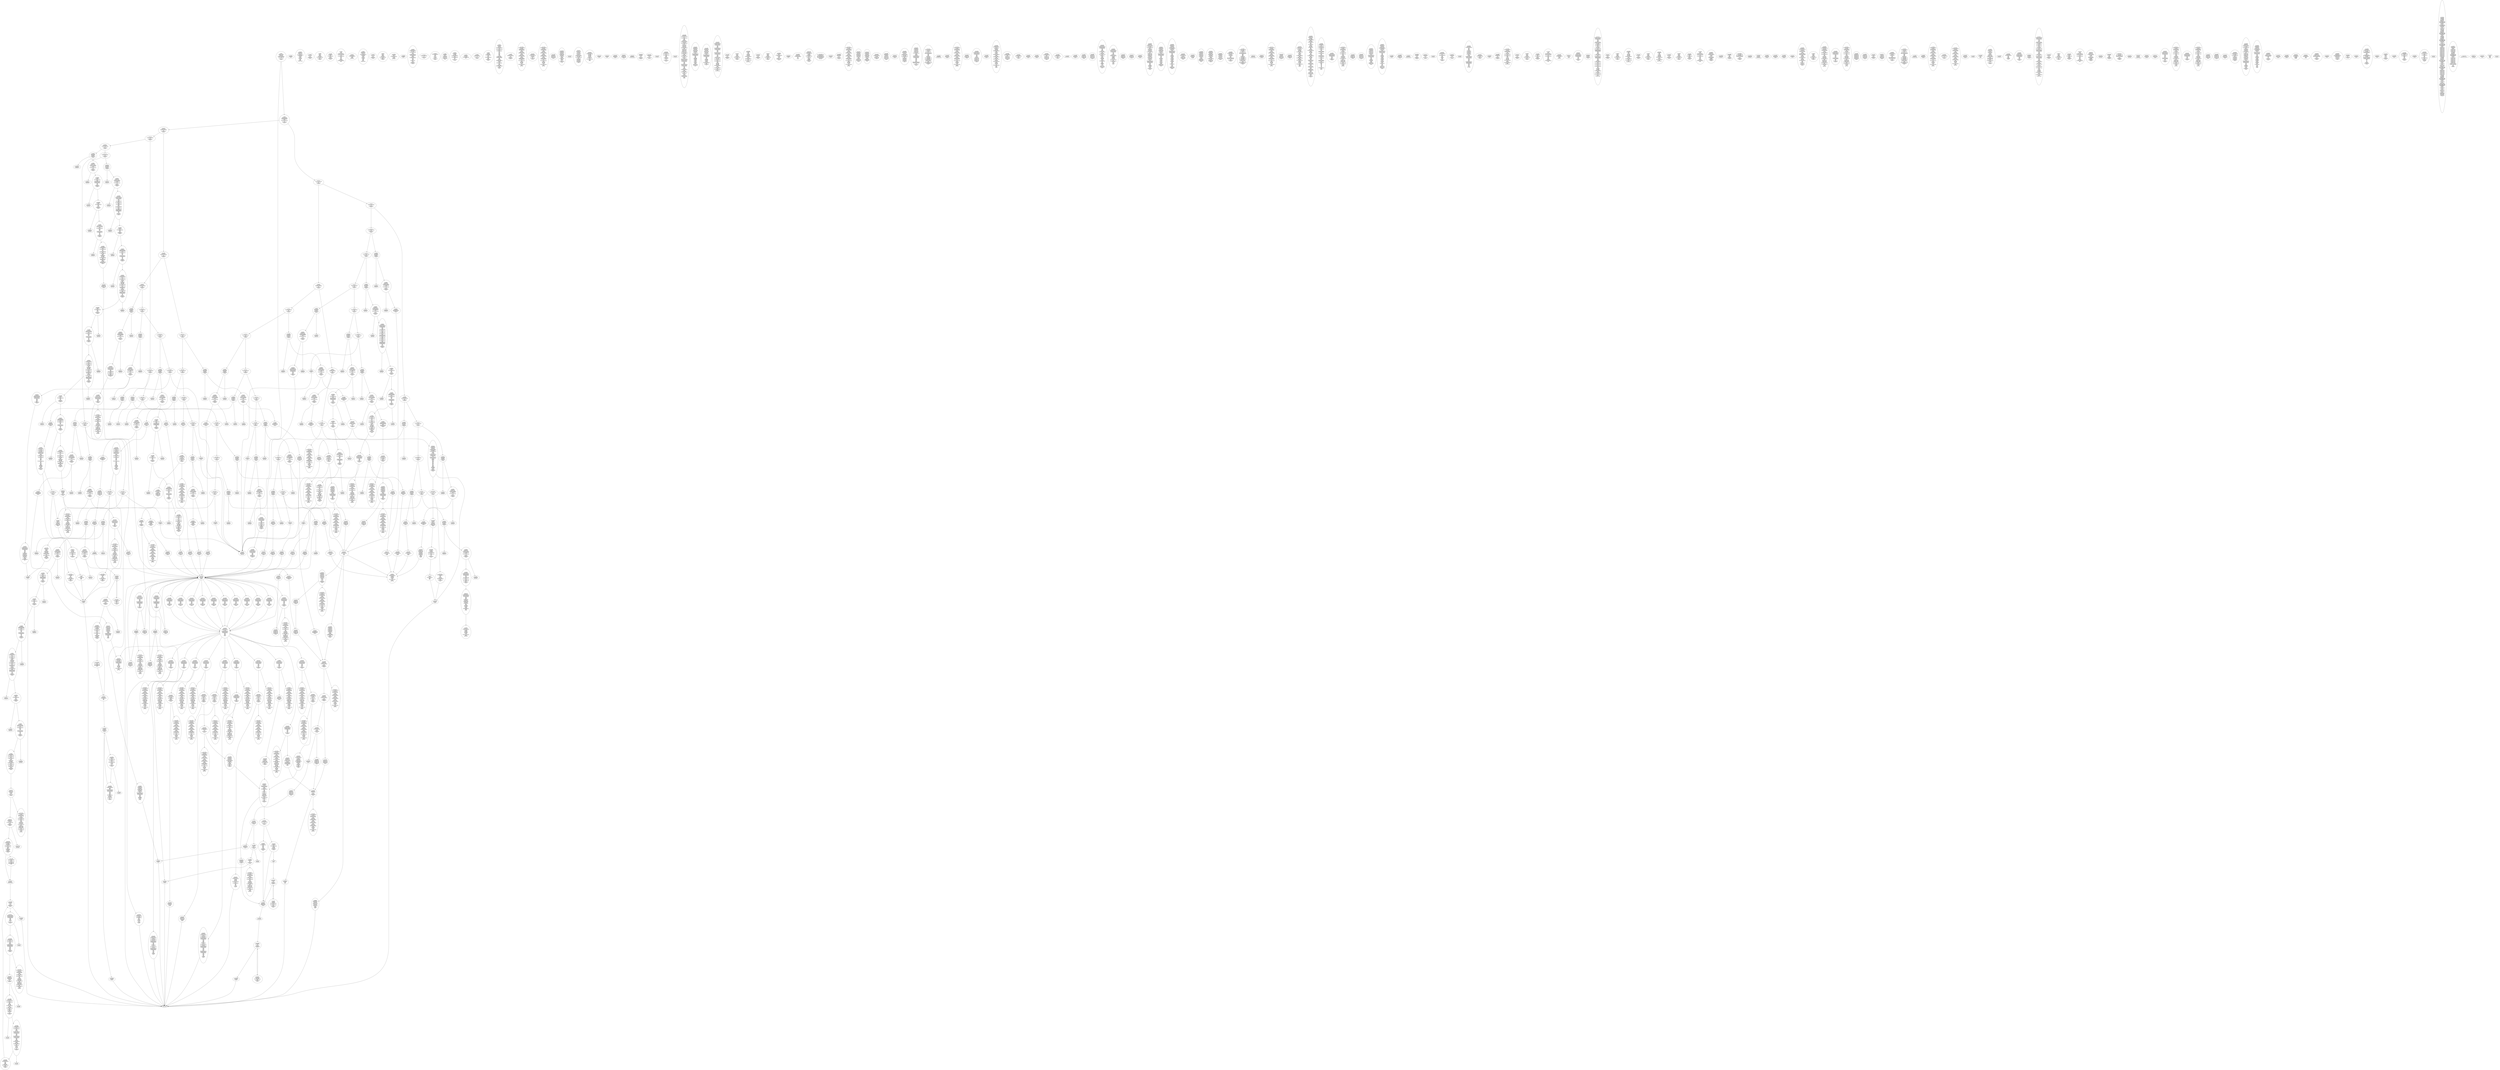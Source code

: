 /* Generated by GvGen v.1.0 (https://www.github.com/stricaud/gvgen) */

digraph G {
compound=true;
   node1 [label="[anywhere]"];
   node2 [label="# 0x0
PUSHX Data
PUSHX Data
MSTORE
PUSHX LogicData
CALLDATASIZE
LT
PUSHX Data
JUMPI
"];
   node3 [label="# 0xd
PUSHX Data
CALLDATALOAD
PUSHX BitData
SHR
PUSHX LogicData
GT
PUSHX Data
JUMPI
"];
   node4 [label="# 0x1e
PUSHX LogicData
GT
PUSHX Data
JUMPI
"];
   node5 [label="# 0x29
PUSHX LogicData
GT
PUSHX Data
JUMPI
"];
   node6 [label="# 0x34
PUSHX LogicData
EQ
PUSHX Data
JUMPI
"];
   node7 [label="# 0x3f
PUSHX LogicData
EQ
PUSHX Data
JUMPI
"];
   node8 [label="# 0x4a
PUSHX LogicData
EQ
PUSHX Data
JUMPI
"];
   node9 [label="# 0x55
PUSHX LogicData
EQ
PUSHX Data
JUMPI
"];
   node10 [label="# 0x60
PUSHX LogicData
EQ
PUSHX Data
JUMPI
"];
   node11 [label="# 0x6b
PUSHX Data
JUMP
"];
   node12 [label="# 0x6f
JUMPDEST
PUSHX LogicData
EQ
PUSHX Data
JUMPI
"];
   node13 [label="# 0x7b
PUSHX LogicData
EQ
PUSHX Data
JUMPI
"];
   node14 [label="# 0x86
PUSHX LogicData
EQ
PUSHX Data
JUMPI
"];
   node15 [label="# 0x91
PUSHX LogicData
EQ
PUSHX Data
JUMPI
"];
   node16 [label="# 0x9c
PUSHX Data
JUMP
"];
   node17 [label="# 0xa0
JUMPDEST
PUSHX LogicData
GT
PUSHX Data
JUMPI
"];
   node18 [label="# 0xac
PUSHX LogicData
EQ
PUSHX Data
JUMPI
"];
   node19 [label="# 0xb7
PUSHX LogicData
EQ
PUSHX Data
JUMPI
"];
   node20 [label="# 0xc2
PUSHX LogicData
EQ
PUSHX Data
JUMPI
"];
   node21 [label="# 0xcd
PUSHX LogicData
EQ
PUSHX Data
JUMPI
"];
   node22 [label="# 0xd8
PUSHX LogicData
EQ
PUSHX Data
JUMPI
"];
   node23 [label="# 0xe3
PUSHX Data
JUMP
"];
   node24 [label="# 0xe7
JUMPDEST
PUSHX LogicData
EQ
PUSHX Data
JUMPI
"];
   node25 [label="# 0xf3
PUSHX LogicData
EQ
PUSHX Data
JUMPI
"];
   node26 [label="# 0xfe
PUSHX LogicData
EQ
PUSHX Data
JUMPI
"];
   node27 [label="# 0x109
PUSHX LogicData
EQ
PUSHX Data
JUMPI
"];
   node28 [label="# 0x114
PUSHX Data
JUMP
"];
   node29 [label="# 0x118
JUMPDEST
PUSHX LogicData
GT
PUSHX Data
JUMPI
"];
   node30 [label="# 0x124
PUSHX LogicData
GT
PUSHX Data
JUMPI
"];
   node31 [label="# 0x12f
PUSHX LogicData
EQ
PUSHX Data
JUMPI
"];
   node32 [label="# 0x13a
PUSHX LogicData
EQ
PUSHX Data
JUMPI
"];
   node33 [label="# 0x145
PUSHX LogicData
EQ
PUSHX Data
JUMPI
"];
   node34 [label="# 0x150
PUSHX LogicData
EQ
PUSHX Data
JUMPI
"];
   node35 [label="# 0x15b
PUSHX LogicData
EQ
PUSHX Data
JUMPI
"];
   node36 [label="# 0x166
PUSHX Data
JUMP
"];
   node37 [label="# 0x16a
JUMPDEST
PUSHX LogicData
EQ
PUSHX Data
JUMPI
"];
   node38 [label="# 0x176
PUSHX LogicData
EQ
PUSHX Data
JUMPI
"];
   node39 [label="# 0x181
PUSHX LogicData
EQ
PUSHX Data
JUMPI
"];
   node40 [label="# 0x18c
PUSHX LogicData
EQ
PUSHX Data
JUMPI
"];
   node41 [label="# 0x197
PUSHX Data
JUMP
"];
   node42 [label="# 0x19b
JUMPDEST
PUSHX LogicData
GT
PUSHX Data
JUMPI
"];
   node43 [label="# 0x1a7
PUSHX LogicData
EQ
PUSHX Data
JUMPI
"];
   node44 [label="# 0x1b2
PUSHX LogicData
EQ
PUSHX Data
JUMPI
"];
   node45 [label="# 0x1bd
PUSHX LogicData
EQ
PUSHX Data
JUMPI
"];
   node46 [label="# 0x1c8
PUSHX LogicData
EQ
PUSHX Data
JUMPI
"];
   node47 [label="# 0x1d3
PUSHX Data
JUMP
"];
   node48 [label="# 0x1d7
JUMPDEST
PUSHX LogicData
EQ
PUSHX Data
JUMPI
"];
   node49 [label="# 0x1e2
PUSHX LogicData
EQ
PUSHX Data
JUMPI
"];
   node50 [label="# 0x1ed
PUSHX LogicData
EQ
PUSHX Data
JUMPI
"];
   node51 [label="# 0x1f8
PUSHX LogicData
EQ
PUSHX Data
JUMPI
"];
   node52 [label="# 0x203
JUMPDEST
PUSHX Data
REVERT
"];
   node53 [label="# 0x208
JUMPDEST
CALLVALUE
ISZERO
PUSHX Data
JUMPI
"];
   node54 [label="# 0x210
PUSHX Data
REVERT
"];
   node55 [label="# 0x214
JUMPDEST
PUSHX Data
PUSHX ArithData
CALLDATASIZE
SUB
PUSHX LogicData
LT
ISZERO
PUSHX Data
JUMPI
"];
   node56 [label="# 0x227
PUSHX Data
REVERT
"];
   node57 [label="# 0x22b
JUMPDEST
PUSHX ArithData
PUSHX BitData
PUSHX BitData
SHL
SUB
CALLDATALOAD
AND
PUSHX ArithData
ADD
CALLDATALOAD
PUSHX Data
JUMP
"];
   node58 [label="# 0x241
JUMPDEST
PUSHX MemData
MLOAD
MSTORE
MLOAD
SUB
PUSHX ArithData
ADD
RETURN
"];
   node59 [label="# 0x253
JUMPDEST
CALLVALUE
ISZERO
PUSHX Data
JUMPI
"];
   node60 [label="# 0x25b
PUSHX Data
REVERT
"];
   node61 [label="# 0x25f
JUMPDEST
PUSHX Data
PUSHX ArithData
CALLDATASIZE
SUB
PUSHX LogicData
LT
ISZERO
PUSHX Data
JUMPI
"];
   node62 [label="# 0x272
PUSHX Data
REVERT
"];
   node63 [label="# 0x276
JUMPDEST
CALLDATALOAD
PUSHX ArithData
PUSHX BitData
PUSHX BitData
SHL
SUB
NOT
AND
PUSHX Data
JUMP
"];
   node64 [label="# 0x287
JUMPDEST
PUSHX MemData
MLOAD
ISZERO
ISZERO
MSTORE
MLOAD
SUB
PUSHX ArithData
ADD
RETURN
"];
   node65 [label="# 0x29b
JUMPDEST
CALLVALUE
ISZERO
PUSHX Data
JUMPI
"];
   node66 [label="# 0x2a3
PUSHX Data
REVERT
"];
   node67 [label="# 0x2a7
JUMPDEST
PUSHX Data
PUSHX ArithData
CALLDATASIZE
SUB
PUSHX LogicData
LT
ISZERO
PUSHX Data
JUMPI
"];
   node68 [label="# 0x2ba
PUSHX Data
REVERT
"];
   node69 [label="# 0x2be
JUMPDEST
ADD
PUSHX ArithData
ADD
CALLDATALOAD
PUSHX BitData
PUSHX BitData
SHL
GT
ISZERO
PUSHX Data
JUMPI
"];
   node70 [label="# 0x2d4
PUSHX Data
REVERT
"];
   node71 [label="# 0x2d8
JUMPDEST
ADD
PUSHX ArithData
ADD
GT
ISZERO
PUSHX Data
JUMPI
"];
   node72 [label="# 0x2e6
PUSHX Data
REVERT
"];
   node73 [label="# 0x2ea
JUMPDEST
CALLDATALOAD
PUSHX ArithData
ADD
PUSHX ArithData
MUL
ADD
GT
PUSHX BitData
PUSHX BitData
SHL
GT
OR
ISZERO
PUSHX Data
JUMPI
"];
   node74 [label="# 0x307
PUSHX Data
REVERT
"];
   node75 [label="# 0x30b
JUMPDEST
PUSHX ArithData
ADD
PUSHX ArithData
DIV
MUL
PUSHX ArithData
ADD
PUSHX MemData
MLOAD
ADD
PUSHX Data
MSTORE
MSTORE
PUSHX ArithData
ADD
CALLDATACOPY
PUSHX Data
ADD
MSTORE
PUSHX Data
JUMP
"];
   node76 [label="# 0x34c
JUMPDEST
STOP
"];
   node77 [label="# 0x34e
JUMPDEST
CALLVALUE
ISZERO
PUSHX Data
JUMPI
"];
   node78 [label="# 0x356
PUSHX Data
REVERT
"];
   node79 [label="# 0x35a
JUMPDEST
PUSHX Data
PUSHX Data
JUMP
"];
   node80 [label="# 0x363
JUMPDEST
PUSHX Data
MLOAD
PUSHX ArithData
MSTORE
MLOAD
ADD
MSTORE
MLOAD
ADD
ADD
PUSHX Data
"];
   node81 [label="# 0x385
JUMPDEST
LT
ISZERO
PUSHX Data
JUMPI
"];
   node82 [label="# 0x38e
ADD
MLOAD
ADD
MSTORE
PUSHX ArithData
ADD
PUSHX Data
JUMP
"];
   node83 [label="# 0x39d
JUMPDEST
ADD
PUSHX BitData
AND
ISZERO
PUSHX Data
JUMPI
"];
   node84 [label="# 0x3b1
SUB
MLOAD
PUSHX ArithData
PUSHX ArithData
SUB
PUSHX ArithData
EXP
SUB
NOT
AND
MSTORE
PUSHX ArithData
ADD
"];
   node85 [label="# 0x3ca
JUMPDEST
PUSHX MemData
MLOAD
SUB
RETURN
"];
   node86 [label="# 0x3d8
JUMPDEST
CALLVALUE
ISZERO
PUSHX Data
JUMPI
"];
   node87 [label="# 0x3e0
PUSHX Data
REVERT
"];
   node88 [label="# 0x3e4
JUMPDEST
PUSHX Data
PUSHX ArithData
CALLDATASIZE
SUB
PUSHX LogicData
LT
ISZERO
PUSHX Data
JUMPI
"];
   node89 [label="# 0x3f7
PUSHX Data
REVERT
"];
   node90 [label="# 0x3fb
JUMPDEST
CALLDATALOAD
PUSHX Data
JUMP
"];
   node91 [label="# 0x402
JUMPDEST
CALLVALUE
ISZERO
PUSHX Data
JUMPI
"];
   node92 [label="# 0x40a
PUSHX Data
REVERT
"];
   node93 [label="# 0x40e
JUMPDEST
PUSHX Data
PUSHX ArithData
CALLDATASIZE
SUB
PUSHX LogicData
LT
ISZERO
PUSHX Data
JUMPI
"];
   node94 [label="# 0x421
PUSHX Data
REVERT
"];
   node95 [label="# 0x425
JUMPDEST
CALLDATALOAD
PUSHX Data
JUMP
"];
   node96 [label="# 0x42c
JUMPDEST
PUSHX Data
PUSHX Data
JUMP
"];
   node97 [label="# 0x434
JUMPDEST
CALLVALUE
ISZERO
PUSHX Data
JUMPI
"];
   node98 [label="# 0x43c
PUSHX Data
REVERT
"];
   node99 [label="# 0x440
JUMPDEST
PUSHX Data
PUSHX ArithData
CALLDATASIZE
SUB
PUSHX LogicData
LT
ISZERO
PUSHX Data
JUMPI
"];
   node100 [label="# 0x453
PUSHX Data
REVERT
"];
   node101 [label="# 0x457
JUMPDEST
CALLDATALOAD
ISZERO
ISZERO
PUSHX Data
JUMP
"];
   node102 [label="# 0x460
JUMPDEST
CALLVALUE
ISZERO
PUSHX Data
JUMPI
"];
   node103 [label="# 0x468
PUSHX Data
REVERT
"];
   node104 [label="# 0x46c
JUMPDEST
PUSHX Data
PUSHX ArithData
CALLDATASIZE
SUB
PUSHX LogicData
LT
ISZERO
PUSHX Data
JUMPI
"];
   node105 [label="# 0x47f
PUSHX Data
REVERT
"];
   node106 [label="# 0x483
JUMPDEST
ADD
PUSHX ArithData
ADD
CALLDATALOAD
PUSHX BitData
PUSHX BitData
SHL
GT
ISZERO
PUSHX Data
JUMPI
"];
   node107 [label="# 0x499
PUSHX Data
REVERT
"];
   node108 [label="# 0x49d
JUMPDEST
ADD
PUSHX ArithData
ADD
GT
ISZERO
PUSHX Data
JUMPI
"];
   node109 [label="# 0x4ab
PUSHX Data
REVERT
"];
   node110 [label="# 0x4af
JUMPDEST
CALLDATALOAD
PUSHX ArithData
ADD
PUSHX ArithData
MUL
ADD
GT
PUSHX BitData
PUSHX BitData
SHL
GT
OR
ISZERO
PUSHX Data
JUMPI
"];
   node111 [label="# 0x4cc
PUSHX Data
REVERT
"];
   node112 [label="# 0x4d0
JUMPDEST
PUSHX ArithData
ADD
PUSHX ArithData
DIV
MUL
PUSHX ArithData
ADD
PUSHX MemData
MLOAD
ADD
PUSHX Data
MSTORE
MSTORE
PUSHX ArithData
ADD
CALLDATACOPY
PUSHX Data
ADD
MSTORE
CALLDATALOAD
PUSHX Data
JUMP
"];
   node113 [label="# 0x513
JUMPDEST
CALLVALUE
ISZERO
PUSHX Data
JUMPI
"];
   node114 [label="# 0x51b
PUSHX Data
REVERT
"];
   node115 [label="# 0x51f
JUMPDEST
PUSHX Data
PUSHX ArithData
CALLDATASIZE
SUB
PUSHX LogicData
LT
ISZERO
PUSHX Data
JUMPI
"];
   node116 [label="# 0x532
PUSHX Data
REVERT
"];
   node117 [label="# 0x536
JUMPDEST
PUSHX ArithData
PUSHX BitData
PUSHX BitData
SHL
SUB
CALLDATALOAD
AND
PUSHX ArithData
ADD
CALLDATALOAD
AND
ADD
PUSHX ArithData
ADD
PUSHX ArithData
ADD
CALLDATALOAD
PUSHX BitData
PUSHX BitData
SHL
GT
ISZERO
PUSHX Data
JUMPI
"];
   node118 [label="# 0x565
PUSHX Data
REVERT
"];
   node119 [label="# 0x569
JUMPDEST
ADD
PUSHX ArithData
ADD
GT
ISZERO
PUSHX Data
JUMPI
"];
   node120 [label="# 0x577
PUSHX Data
REVERT
"];
   node121 [label="# 0x57b
JUMPDEST
CALLDATALOAD
PUSHX ArithData
ADD
PUSHX ArithData
MUL
ADD
GT
PUSHX BitData
PUSHX BitData
SHL
GT
OR
ISZERO
PUSHX Data
JUMPI
"];
   node122 [label="# 0x598
PUSHX Data
REVERT
"];
   node123 [label="# 0x59c
JUMPDEST
PUSHX ArithData
MUL
PUSHX ArithData
ADD
PUSHX MemData
MLOAD
ADD
PUSHX Data
MSTORE
MSTORE
PUSHX ArithData
ADD
PUSHX ArithData
MUL
CALLDATACOPY
PUSHX Data
ADD
MSTORE
PUSHX ArithData
ADD
CALLDATALOAD
PUSHX BitData
PUSHX BitData
SHL
GT
ISZERO
PUSHX Data
JUMPI
"];
   node124 [label="# 0x5e7
PUSHX Data
REVERT
"];
   node125 [label="# 0x5eb
JUMPDEST
ADD
PUSHX ArithData
ADD
GT
ISZERO
PUSHX Data
JUMPI
"];
   node126 [label="# 0x5f9
PUSHX Data
REVERT
"];
   node127 [label="# 0x5fd
JUMPDEST
CALLDATALOAD
PUSHX ArithData
ADD
PUSHX ArithData
MUL
ADD
GT
PUSHX BitData
PUSHX BitData
SHL
GT
OR
ISZERO
PUSHX Data
JUMPI
"];
   node128 [label="# 0x61a
PUSHX Data
REVERT
"];
   node129 [label="# 0x61e
JUMPDEST
PUSHX ArithData
MUL
PUSHX ArithData
ADD
PUSHX MemData
MLOAD
ADD
PUSHX Data
MSTORE
MSTORE
PUSHX ArithData
ADD
PUSHX ArithData
MUL
CALLDATACOPY
PUSHX Data
ADD
MSTORE
PUSHX ArithData
ADD
CALLDATALOAD
PUSHX BitData
PUSHX BitData
SHL
GT
ISZERO
PUSHX Data
JUMPI
"];
   node130 [label="# 0x669
PUSHX Data
REVERT
"];
   node131 [label="# 0x66d
JUMPDEST
ADD
PUSHX ArithData
ADD
GT
ISZERO
PUSHX Data
JUMPI
"];
   node132 [label="# 0x67b
PUSHX Data
REVERT
"];
   node133 [label="# 0x67f
JUMPDEST
CALLDATALOAD
PUSHX ArithData
ADD
PUSHX ArithData
MUL
ADD
GT
PUSHX BitData
PUSHX BitData
SHL
GT
OR
ISZERO
PUSHX Data
JUMPI
"];
   node134 [label="# 0x69c
PUSHX Data
REVERT
"];
   node135 [label="# 0x6a0
JUMPDEST
PUSHX ArithData
ADD
PUSHX ArithData
DIV
MUL
PUSHX ArithData
ADD
PUSHX MemData
MLOAD
ADD
PUSHX Data
MSTORE
MSTORE
PUSHX ArithData
ADD
CALLDATACOPY
PUSHX Data
ADD
MSTORE
PUSHX Data
JUMP
"];
   node136 [label="# 0x6e1
JUMPDEST
CALLVALUE
ISZERO
PUSHX Data
JUMPI
"];
   node137 [label="# 0x6e9
PUSHX Data
REVERT
"];
   node138 [label="# 0x6ed
JUMPDEST
PUSHX Data
PUSHX ArithData
CALLDATASIZE
SUB
PUSHX LogicData
LT
ISZERO
PUSHX Data
JUMPI
"];
   node139 [label="# 0x700
PUSHX Data
REVERT
"];
   node140 [label="# 0x704
JUMPDEST
CALLDATALOAD
ISZERO
ISZERO
PUSHX Data
JUMP
"];
   node141 [label="# 0x70d
JUMPDEST
CALLVALUE
ISZERO
PUSHX Data
JUMPI
"];
   node142 [label="# 0x715
PUSHX Data
REVERT
"];
   node143 [label="# 0x719
JUMPDEST
PUSHX Data
PUSHX ArithData
CALLDATASIZE
SUB
PUSHX LogicData
LT
ISZERO
PUSHX Data
JUMPI
"];
   node144 [label="# 0x72c
PUSHX Data
REVERT
"];
   node145 [label="# 0x730
JUMPDEST
CALLDATALOAD
PUSHX Data
JUMP
"];
   node146 [label="# 0x737
JUMPDEST
CALLVALUE
ISZERO
PUSHX Data
JUMPI
"];
   node147 [label="# 0x73f
PUSHX Data
REVERT
"];
   node148 [label="# 0x743
JUMPDEST
PUSHX Data
PUSHX Data
JUMP
"];
   node149 [label="# 0x74c
JUMPDEST
CALLVALUE
ISZERO
PUSHX Data
JUMPI
"];
   node150 [label="# 0x754
PUSHX Data
REVERT
"];
   node151 [label="# 0x758
JUMPDEST
PUSHX Data
PUSHX ArithData
CALLDATASIZE
SUB
PUSHX LogicData
LT
ISZERO
PUSHX Data
JUMPI
"];
   node152 [label="# 0x76b
PUSHX Data
REVERT
"];
   node153 [label="# 0x76f
JUMPDEST
CALLDATALOAD
PUSHX Data
JUMP
"];
   node154 [label="# 0x776
JUMPDEST
PUSHX MemData
MLOAD
PUSHX ArithData
PUSHX BitData
PUSHX BitData
SHL
SUB
AND
MSTORE
MLOAD
SUB
PUSHX ArithData
ADD
RETURN
"];
   node155 [label="# 0x792
JUMPDEST
CALLVALUE
ISZERO
PUSHX Data
JUMPI
"];
   node156 [label="# 0x79a
PUSHX Data
REVERT
"];
   node157 [label="# 0x79e
JUMPDEST
PUSHX Data
PUSHX Data
JUMP
"];
   node158 [label="# 0x7a7
JUMPDEST
CALLVALUE
ISZERO
PUSHX Data
JUMPI
"];
   node159 [label="# 0x7af
PUSHX Data
REVERT
"];
   node160 [label="# 0x7b3
JUMPDEST
PUSHX Data
PUSHX Data
JUMP
"];
   node161 [label="# 0x7bc
JUMPDEST
CALLVALUE
ISZERO
PUSHX Data
JUMPI
"];
   node162 [label="# 0x7c4
PUSHX Data
REVERT
"];
   node163 [label="# 0x7c8
JUMPDEST
PUSHX Data
PUSHX ArithData
CALLDATASIZE
SUB
PUSHX LogicData
LT
ISZERO
PUSHX Data
JUMPI
"];
   node164 [label="# 0x7db
PUSHX Data
REVERT
"];
   node165 [label="# 0x7df
JUMPDEST
ADD
PUSHX ArithData
ADD
CALLDATALOAD
PUSHX BitData
PUSHX BitData
SHL
GT
ISZERO
PUSHX Data
JUMPI
"];
   node166 [label="# 0x7f5
PUSHX Data
REVERT
"];
   node167 [label="# 0x7f9
JUMPDEST
ADD
PUSHX ArithData
ADD
GT
ISZERO
PUSHX Data
JUMPI
"];
   node168 [label="# 0x807
PUSHX Data
REVERT
"];
   node169 [label="# 0x80b
JUMPDEST
CALLDATALOAD
PUSHX ArithData
ADD
PUSHX ArithData
MUL
ADD
GT
PUSHX BitData
PUSHX BitData
SHL
GT
OR
ISZERO
PUSHX Data
JUMPI
"];
   node170 [label="# 0x828
PUSHX Data
REVERT
"];
   node171 [label="# 0x82c
JUMPDEST
PUSHX ArithData
MUL
PUSHX ArithData
ADD
PUSHX MemData
MLOAD
ADD
PUSHX Data
MSTORE
MSTORE
PUSHX ArithData
ADD
PUSHX ArithData
MUL
CALLDATACOPY
PUSHX Data
ADD
MSTORE
PUSHX ArithData
ADD
CALLDATALOAD
PUSHX BitData
PUSHX BitData
SHL
GT
ISZERO
PUSHX Data
JUMPI
"];
   node172 [label="# 0x877
PUSHX Data
REVERT
"];
   node173 [label="# 0x87b
JUMPDEST
ADD
PUSHX ArithData
ADD
GT
ISZERO
PUSHX Data
JUMPI
"];
   node174 [label="# 0x889
PUSHX Data
REVERT
"];
   node175 [label="# 0x88d
JUMPDEST
CALLDATALOAD
PUSHX ArithData
ADD
PUSHX ArithData
MUL
ADD
GT
PUSHX BitData
PUSHX BitData
SHL
GT
OR
ISZERO
PUSHX Data
JUMPI
"];
   node176 [label="# 0x8aa
PUSHX Data
REVERT
"];
   node177 [label="# 0x8ae
JUMPDEST
PUSHX ArithData
MUL
PUSHX ArithData
ADD
PUSHX MemData
MLOAD
ADD
PUSHX Data
MSTORE
MSTORE
PUSHX ArithData
ADD
PUSHX ArithData
MUL
CALLDATACOPY
PUSHX Data
ADD
MSTORE
PUSHX Data
JUMP
"];
   node178 [label="# 0x8ec
JUMPDEST
PUSHX Data
MLOAD
PUSHX ArithData
MSTORE
MLOAD
ADD
MSTORE
MLOAD
ADD
ADD
MUL
PUSHX Data
"];
   node179 [label="# 0x910
JUMPDEST
LT
ISZERO
PUSHX Data
JUMPI
"];
   node180 [label="# 0x919
ADD
MLOAD
ADD
MSTORE
PUSHX ArithData
ADD
PUSHX Data
JUMP
"];
   node181 [label="# 0x928
JUMPDEST
ADD
PUSHX MemData
MLOAD
SUB
RETURN
"];
   node182 [label="# 0x93c
JUMPDEST
PUSHX Data
PUSHX ArithData
CALLDATASIZE
SUB
PUSHX LogicData
LT
ISZERO
PUSHX Data
JUMPI
"];
   node183 [label="# 0x94e
PUSHX Data
REVERT
"];
   node184 [label="# 0x952
JUMPDEST
CALLDATALOAD
PUSHX Data
JUMP
"];
   node185 [label="# 0x959
JUMPDEST
CALLVALUE
ISZERO
PUSHX Data
JUMPI
"];
   node186 [label="# 0x961
PUSHX Data
REVERT
"];
   node187 [label="# 0x965
JUMPDEST
PUSHX Data
PUSHX Data
JUMP
"];
   node188 [label="# 0x96e
JUMPDEST
CALLVALUE
ISZERO
PUSHX Data
JUMPI
"];
   node189 [label="# 0x976
PUSHX Data
REVERT
"];
   node190 [label="# 0x97a
JUMPDEST
PUSHX Data
PUSHX Data
JUMP
"];
   node191 [label="# 0x983
JUMPDEST
CALLVALUE
ISZERO
PUSHX Data
JUMPI
"];
   node192 [label="# 0x98b
PUSHX Data
REVERT
"];
   node193 [label="# 0x98f
JUMPDEST
PUSHX Data
PUSHX Data
JUMP
"];
   node194 [label="# 0x998
JUMPDEST
CALLVALUE
ISZERO
PUSHX Data
JUMPI
"];
   node195 [label="# 0x9a0
PUSHX Data
REVERT
"];
   node196 [label="# 0x9a4
JUMPDEST
PUSHX Data
PUSHX ArithData
CALLDATASIZE
SUB
PUSHX LogicData
LT
ISZERO
PUSHX Data
JUMPI
"];
   node197 [label="# 0x9b7
PUSHX Data
REVERT
"];
   node198 [label="# 0x9bb
JUMPDEST
CALLDATALOAD
PUSHX Data
JUMP
"];
   node199 [label="# 0x9c2
JUMPDEST
CALLVALUE
ISZERO
PUSHX Data
JUMPI
"];
   node200 [label="# 0x9ca
PUSHX Data
REVERT
"];
   node201 [label="# 0x9ce
JUMPDEST
PUSHX Data
PUSHX ArithData
CALLDATASIZE
SUB
PUSHX LogicData
LT
ISZERO
PUSHX Data
JUMPI
"];
   node202 [label="# 0x9e1
PUSHX Data
REVERT
"];
   node203 [label="# 0x9e5
JUMPDEST
CALLDATALOAD
PUSHX Data
JUMP
"];
   node204 [label="# 0x9ec
JUMPDEST
CALLVALUE
ISZERO
PUSHX Data
JUMPI
"];
   node205 [label="# 0x9f4
PUSHX Data
REVERT
"];
   node206 [label="# 0x9f8
JUMPDEST
PUSHX Data
PUSHX Data
JUMP
"];
   node207 [label="# 0xa01
JUMPDEST
CALLVALUE
ISZERO
PUSHX Data
JUMPI
"];
   node208 [label="# 0xa09
PUSHX Data
REVERT
"];
   node209 [label="# 0xa0d
JUMPDEST
PUSHX Data
PUSHX ArithData
CALLDATASIZE
SUB
PUSHX LogicData
LT
ISZERO
PUSHX Data
JUMPI
"];
   node210 [label="# 0xa20
PUSHX Data
REVERT
"];
   node211 [label="# 0xa24
JUMPDEST
CALLDATALOAD
PUSHX Data
JUMP
"];
   node212 [label="# 0xa2b
JUMPDEST
CALLVALUE
ISZERO
PUSHX Data
JUMPI
"];
   node213 [label="# 0xa33
PUSHX Data
REVERT
"];
   node214 [label="# 0xa37
JUMPDEST
PUSHX Data
PUSHX ArithData
CALLDATASIZE
SUB
PUSHX LogicData
LT
ISZERO
PUSHX Data
JUMPI
"];
   node215 [label="# 0xa4a
PUSHX Data
REVERT
"];
   node216 [label="# 0xa4e
JUMPDEST
PUSHX ArithData
PUSHX BitData
PUSHX BitData
SHL
SUB
CALLDATALOAD
AND
PUSHX ArithData
ADD
CALLDATALOAD
ISZERO
ISZERO
PUSHX Data
JUMP
"];
   node217 [label="# 0xa66
JUMPDEST
CALLVALUE
ISZERO
PUSHX Data
JUMPI
"];
   node218 [label="# 0xa6e
PUSHX Data
REVERT
"];
   node219 [label="# 0xa72
JUMPDEST
PUSHX Data
PUSHX Data
JUMP
"];
   node220 [label="# 0xa7b
JUMPDEST
CALLVALUE
ISZERO
PUSHX Data
JUMPI
"];
   node221 [label="# 0xa83
PUSHX Data
REVERT
"];
   node222 [label="# 0xa87
JUMPDEST
PUSHX Data
PUSHX ArithData
CALLDATASIZE
SUB
PUSHX LogicData
LT
ISZERO
PUSHX Data
JUMPI
"];
   node223 [label="# 0xa9a
PUSHX Data
REVERT
"];
   node224 [label="# 0xa9e
JUMPDEST
CALLDATALOAD
PUSHX Data
JUMP
"];
   node225 [label="# 0xaa5
JUMPDEST
CALLVALUE
ISZERO
PUSHX Data
JUMPI
"];
   node226 [label="# 0xaad
PUSHX Data
REVERT
"];
   node227 [label="# 0xab1
JUMPDEST
PUSHX Data
PUSHX Data
JUMP
"];
   node228 [label="# 0xaba
JUMPDEST
CALLVALUE
ISZERO
PUSHX Data
JUMPI
"];
   node229 [label="# 0xac2
PUSHX Data
REVERT
"];
   node230 [label="# 0xac6
JUMPDEST
PUSHX Data
PUSHX ArithData
CALLDATASIZE
SUB
PUSHX LogicData
LT
ISZERO
PUSHX Data
JUMPI
"];
   node231 [label="# 0xad9
PUSHX Data
REVERT
"];
   node232 [label="# 0xadd
JUMPDEST
PUSHX ArithData
PUSHX BitData
PUSHX BitData
SHL
SUB
CALLDATALOAD
AND
PUSHX ArithData
ADD
CALLDATALOAD
AND
PUSHX Data
JUMP
"];
   node233 [label="# 0xaf5
JUMPDEST
CALLVALUE
ISZERO
PUSHX Data
JUMPI
"];
   node234 [label="# 0xafd
PUSHX Data
REVERT
"];
   node235 [label="# 0xb01
JUMPDEST
PUSHX Data
PUSHX ArithData
CALLDATASIZE
SUB
PUSHX LogicData
LT
ISZERO
PUSHX Data
JUMPI
"];
   node236 [label="# 0xb14
PUSHX Data
REVERT
"];
   node237 [label="# 0xb18
JUMPDEST
CALLDATALOAD
PUSHX Data
JUMP
"];
   node238 [label="# 0xb1f
JUMPDEST
CALLVALUE
ISZERO
PUSHX Data
JUMPI
"];
   node239 [label="# 0xb27
PUSHX Data
REVERT
"];
   node240 [label="# 0xb2b
JUMPDEST
PUSHX Data
PUSHX ArithData
CALLDATASIZE
SUB
PUSHX LogicData
LT
ISZERO
PUSHX Data
JUMPI
"];
   node241 [label="# 0xb3e
PUSHX Data
REVERT
"];
   node242 [label="# 0xb42
JUMPDEST
PUSHX ArithData
PUSHX BitData
PUSHX BitData
SHL
SUB
CALLDATALOAD
AND
PUSHX ArithData
ADD
CALLDATALOAD
AND
PUSHX ArithData
ADD
CALLDATALOAD
PUSHX ArithData
ADD
CALLDATALOAD
ADD
PUSHX ArithData
ADD
PUSHX ArithData
ADD
CALLDATALOAD
PUSHX BitData
PUSHX BitData
SHL
GT
ISZERO
PUSHX Data
JUMPI
"];
   node243 [label="# 0xb7d
PUSHX Data
REVERT
"];
   node244 [label="# 0xb81
JUMPDEST
ADD
PUSHX ArithData
ADD
GT
ISZERO
PUSHX Data
JUMPI
"];
   node245 [label="# 0xb8f
PUSHX Data
REVERT
"];
   node246 [label="# 0xb93
JUMPDEST
CALLDATALOAD
PUSHX ArithData
ADD
PUSHX ArithData
MUL
ADD
GT
PUSHX BitData
PUSHX BitData
SHL
GT
OR
ISZERO
PUSHX Data
JUMPI
"];
   node247 [label="# 0xbb0
PUSHX Data
REVERT
"];
   node248 [label="# 0xbb4
JUMPDEST
PUSHX ArithData
ADD
PUSHX ArithData
DIV
MUL
PUSHX ArithData
ADD
PUSHX MemData
MLOAD
ADD
PUSHX Data
MSTORE
MSTORE
PUSHX ArithData
ADD
CALLDATACOPY
PUSHX Data
ADD
MSTORE
PUSHX Data
JUMP
"];
   node249 [label="# 0xbf5
JUMPDEST
CALLVALUE
ISZERO
PUSHX Data
JUMPI
"];
   node250 [label="# 0xbfd
PUSHX Data
REVERT
"];
   node251 [label="# 0xc01
JUMPDEST
PUSHX Data
PUSHX ArithData
CALLDATASIZE
SUB
PUSHX LogicData
LT
ISZERO
PUSHX Data
JUMPI
"];
   node252 [label="# 0xc14
PUSHX Data
REVERT
"];
   node253 [label="# 0xc18
JUMPDEST
CALLDATALOAD
PUSHX ArithData
PUSHX BitData
PUSHX BitData
SHL
SUB
AND
PUSHX Data
JUMP
"];
   node254 [label="# 0xc28
JUMPDEST
CALLVALUE
ISZERO
PUSHX Data
JUMPI
"];
   node255 [label="# 0xc30
PUSHX Data
REVERT
"];
   node256 [label="# 0xc34
JUMPDEST
PUSHX Data
PUSHX ArithData
CALLDATASIZE
SUB
PUSHX LogicData
LT
ISZERO
PUSHX Data
JUMPI
"];
   node257 [label="# 0xc47
PUSHX Data
REVERT
"];
   node258 [label="# 0xc4b
JUMPDEST
ADD
PUSHX ArithData
ADD
CALLDATALOAD
PUSHX BitData
PUSHX BitData
SHL
GT
ISZERO
PUSHX Data
JUMPI
"];
   node259 [label="# 0xc61
PUSHX Data
REVERT
"];
   node260 [label="# 0xc65
JUMPDEST
ADD
PUSHX ArithData
ADD
GT
ISZERO
PUSHX Data
JUMPI
"];
   node261 [label="# 0xc73
PUSHX Data
REVERT
"];
   node262 [label="# 0xc77
JUMPDEST
CALLDATALOAD
PUSHX ArithData
ADD
PUSHX ArithData
MUL
ADD
GT
PUSHX BitData
PUSHX BitData
SHL
GT
OR
ISZERO
PUSHX Data
JUMPI
"];
   node263 [label="# 0xc94
PUSHX Data
REVERT
"];
   node264 [label="# 0xc98
JUMPDEST
PUSHX ArithData
ADD
PUSHX ArithData
DIV
MUL
PUSHX ArithData
ADD
PUSHX MemData
MLOAD
ADD
PUSHX Data
MSTORE
MSTORE
PUSHX ArithData
ADD
CALLDATACOPY
PUSHX Data
ADD
MSTORE
PUSHX Data
JUMP
"];
   node265 [label="# 0xcd9
JUMPDEST
CALLVALUE
ISZERO
PUSHX Data
JUMPI
"];
   node266 [label="# 0xce1
PUSHX Data
REVERT
"];
   node267 [label="# 0xce5
JUMPDEST
PUSHX Data
PUSHX ArithData
CALLDATASIZE
SUB
PUSHX LogicData
LT
ISZERO
PUSHX Data
JUMPI
"];
   node268 [label="# 0xcf8
PUSHX Data
REVERT
"];
   node269 [label="# 0xcfc
JUMPDEST
CALLDATALOAD
PUSHX ArithData
ADD
CALLDATALOAD
PUSHX Data
JUMP
"];
   node270 [label="# 0xd09
JUMPDEST
PUSHX Data
PUSHX ArithData
PUSHX BitData
PUSHX BitData
SHL
SUB
AND
PUSHX Data
JUMPI
"];
   node271 [label="# 0xd1a
PUSHX MemData
MLOAD
PUSHX BitData
PUSHX BitData
SHL
MSTORE
PUSHX ArithData
ADD
PUSHX ArithData
ADD
SUB
MSTORE
PUSHX Data
MSTORE
PUSHX ArithData
ADD
PUSHX Data
PUSHX Data
CODECOPY
PUSHX ArithData
ADD
PUSHX MemData
MLOAD
SUB
REVERT
"];
   node272 [label="# 0xd50
JUMPDEST
PUSHX Data
MSTORE
PUSHX Data
PUSHX Data
MSTORE
PUSHX Data
SHA3
PUSHX ArithData
PUSHX BitData
PUSHX BitData
SHL
SUB
AND
MSTORE
MSTORE
SHA3
SLOAD
"];
   node273 [label="# 0xd75
JUMPDEST
JUMP
"];
   node274 [label="# 0xd7b
JUMPDEST
PUSHX ArithData
PUSHX BitData
PUSHX BitData
SHL
SUB
NOT
AND
PUSHX Data
MSTORE
PUSHX Data
PUSHX Data
MSTORE
PUSHX Data
SHA3
SLOAD
PUSHX BitData
AND
"];
   node275 [label="# 0xd99
JUMPDEST
JUMP
"];
   node276 [label="# 0xd9e
JUMPDEST
PUSHX Data
PUSHX Data
JUMP
"];
   node277 [label="# 0xda6
JUMPDEST
PUSHX ArithData
PUSHX BitData
PUSHX BitData
SHL
SUB
AND
PUSHX Data
PUSHX Data
JUMP
"];
   node278 [label="# 0xdb7
JUMPDEST
PUSHX ArithData
PUSHX BitData
PUSHX BitData
SHL
SUB
AND
EQ
PUSHX Data
JUMPI
"];
   node279 [label="# 0xdc6
PUSHX MemData
MLOAD
PUSHX BitData
PUSHX BitData
SHL
MSTORE
PUSHX Data
PUSHX ArithData
ADD
MSTORE
PUSHX ArithData
ADD
MSTORE
PUSHX MemData
MLOAD
PUSHX Data
PUSHX Data
CODECOPY
MLOAD
MSTORE
PUSHX ArithData
ADD
MSTORE
MLOAD
SUB
PUSHX ArithData
ADD
REVERT
"];
   node280 [label="# 0xe00
JUMPDEST
PUSHX Data
PUSHX Data
JUMP
"];
   node281 [label="# 0xe09
JUMPDEST
JUMP
"];
   node282 [label="# 0xe0c
JUMPDEST
PUSHX StorData
SLOAD
PUSHX MemData
MLOAD
PUSHX ArithData
PUSHX Data
PUSHX BitData
AND
ISZERO
PUSHX ArithData
MUL
PUSHX BitData
NOT
ADD
AND
DIV
PUSHX ArithData
ADD
DIV
MUL
ADD
ADD
MSTORE
MSTORE
ADD
ISZERO
PUSHX Data
JUMPI
"];
   node283 [label="# 0xe4c
PUSHX LogicData
LT
PUSHX Data
JUMPI
"];
   node284 [label="# 0xe54
PUSHX ArithData
SLOAD
DIV
MUL
MSTORE
PUSHX ArithData
ADD
PUSHX Data
JUMP
"];
   node285 [label="# 0xe67
JUMPDEST
ADD
PUSHX Data
MSTORE
PUSHX Data
PUSHX Data
SHA3
"];
   node286 [label="# 0xe75
JUMPDEST
SLOAD
MSTORE
PUSHX ArithData
ADD
PUSHX ArithData
ADD
GT
PUSHX Data
JUMPI
"];
   node287 [label="# 0xe89
SUB
PUSHX BitData
AND
ADD
"];
   node288 [label="# 0xe92
JUMPDEST
JUMP
"];
   node289 [label="# 0xe9a
JUMPDEST
PUSHX Data
PUSHX Data
PUSHX Data
JUMP
"];
   node290 [label="# 0xea6
JUMPDEST
PUSHX Data
MSTORE
PUSHX Data
PUSHX Data
MSTORE
PUSHX Data
SHA3
SLOAD
JUMP
"];
   node291 [label="# 0xebc
JUMPDEST
PUSHX Data
PUSHX Data
PUSHX Data
PUSHX Data
JUMP
"];
   node292 [label="# 0xec9
JUMPDEST
PUSHX MemData
MLOAD
PUSHX ArithData
ADD
SLOAD
PUSHX ArithData
PUSHX BitData
AND
ISZERO
PUSHX ArithData
MUL
SUB
AND
PUSHX Data
DIV
ISZERO
PUSHX Data
JUMPI
"];
   node293 [label="# 0xeeb
PUSHX LogicData
LT
PUSHX Data
JUMPI
"];
   node294 [label="# 0xef3
PUSHX ArithData
SLOAD
DIV
MUL
MSTORE
ADD
PUSHX Data
JUMP
"];
   node295 [label="# 0xf05
JUMPDEST
ADD
PUSHX Data
MSTORE
PUSHX Data
PUSHX Data
SHA3
"];
   node296 [label="# 0xf13
JUMPDEST
SLOAD
MSTORE
PUSHX ArithData
ADD
PUSHX ArithData
ADD
GT
PUSHX Data
JUMPI
"];
   node297 [label="# 0xf27
JUMPDEST
MLOAD
PUSHX ArithData
ADD
"];
   node298 [label="# 0xf34
JUMPDEST
PUSHX LogicData
LT
PUSHX Data
JUMPI
"];
   node299 [label="# 0xf3d
MLOAD
MSTORE
PUSHX BitData
NOT
ADD
PUSHX ArithData
ADD
ADD
PUSHX Data
JUMP
"];
   node300 [label="# 0xf53
JUMPDEST
MLOAD
MLOAD
PUSHX ArithData
SUB
PUSHX ArithData
EXP
PUSHX BitData
NOT
ADD
NOT
AND
AND
OR
MSTORE
PUSHX BitData
PUSHX BitData
SHL
ADD
MSTORE
PUSHX MemData
MLOAD
SUB
PUSHX BitData
NOT
ADD
MSTORE
PUSHX ArithData
ADD
MSTORE
JUMP
"];
   node301 [label="# 0xf9d
JUMPDEST
PUSHX StorData
SLOAD
PUSHX Data
PUSHX BitData
AND
PUSHX Data
JUMPI
"];
   node302 [label="# 0xfab
PUSHX MemData
MLOAD
PUSHX BitData
PUSHX BitData
SHL
MSTORE
PUSHX Data
PUSHX ArithData
ADD
MSTORE
PUSHX Data
PUSHX ArithData
ADD
MSTORE
PUSHX BitData
PUSHX BitData
SHL
PUSHX ArithData
ADD
MSTORE
MLOAD
SUB
PUSHX ArithData
ADD
REVERT
"];
   node303 [label="# 0xfee
JUMPDEST
PUSHX StorData
SLOAD
PUSHX Data
PUSHX Data
PUSHX Data
PUSHX Data
JUMP
"];
   node304 [label="# 0xfff
JUMPDEST
PUSHX LogicData
GT
ISZERO
PUSHX Data
JUMPI
"];
   node305 [label="# 0x100b
PUSHX MemData
MLOAD
PUSHX BitData
PUSHX BitData
SHL
MSTORE
PUSHX Data
PUSHX ArithData
ADD
MSTORE
PUSHX Data
PUSHX ArithData
ADD
MSTORE
PUSHX BitData
PUSHX BitData
SHL
PUSHX ArithData
ADD
MSTORE
MLOAD
SUB
PUSHX ArithData
ADD
REVERT
"];
   node306 [label="# 0x104c
JUMPDEST
PUSHX StorData
SLOAD
CALLVALUE
EQ
PUSHX Data
JUMPI
"];
   node307 [label="# 0x1056
PUSHX MemData
MLOAD
PUSHX BitData
PUSHX BitData
SHL
MSTORE
PUSHX Data
PUSHX ArithData
ADD
MSTORE
PUSHX Data
PUSHX ArithData
ADD
MSTORE
PUSHX BitData
PUSHX BitData
SHL
PUSHX ArithData
ADD
MSTORE
MLOAD
SUB
PUSHX ArithData
ADD
REVERT
"];
   node308 [label="# 0x1099
JUMPDEST
PUSHX Data
PUSHX Data
PUSHX Data
JUMP
"];
   node309 [label="# 0x10a4
JUMPDEST
PUSHX Data
MSTORE
PUSHX Data
PUSHX Data
MSTORE
PUSHX Data
SHA3
SLOAD
PUSHX Data
ADD
SSTORE
EQ
PUSHX Data
JUMPI
"];
   node310 [label="# 0x10c6
INVALID
"];
   node311 [label="# 0x10c7
JUMPDEST
PUSHX Data
SSTORE
PUSHX Data
CALLER
PUSHX Data
PUSHX MemData
MLOAD
PUSHX ArithData
ADD
PUSHX Data
MSTORE
PUSHX Data
MSTORE
PUSHX Data
JUMP
"];
   node312 [label="# 0x10ea
JUMPDEST
PUSHX MemData
MLOAD
MSTORE
MLOAD
CALLER
PUSHX Data
SUB
PUSHX ArithData
ADD
LOGX
"];
   node313 [label="# 0x1125
JUMPDEST
JUMP
"];
   node314 [label="# 0x1128
JUMPDEST
PUSHX Data
PUSHX Data
JUMP
"];
   node315 [label="# 0x1130
JUMPDEST
PUSHX ArithData
PUSHX BitData
PUSHX BitData
SHL
SUB
AND
PUSHX Data
PUSHX Data
JUMP
"];
   node316 [label="# 0x1141
JUMPDEST
PUSHX ArithData
PUSHX BitData
PUSHX BitData
SHL
SUB
AND
EQ
PUSHX Data
JUMPI
"];
   node317 [label="# 0x1150
PUSHX MemData
MLOAD
PUSHX BitData
PUSHX BitData
SHL
MSTORE
PUSHX Data
PUSHX ArithData
ADD
MSTORE
PUSHX ArithData
ADD
MSTORE
PUSHX MemData
MLOAD
PUSHX Data
PUSHX Data
CODECOPY
MLOAD
MSTORE
PUSHX ArithData
ADD
MSTORE
MLOAD
SUB
PUSHX ArithData
ADD
REVERT
"];
   node318 [label="# 0x118a
JUMPDEST
PUSHX StorData
SLOAD
PUSHX Data
DIV
PUSHX BitData
AND
ISZERO
PUSHX Data
JUMPI
"];
   node319 [label="# 0x119b
PUSHX MemData
MLOAD
PUSHX BitData
PUSHX BitData
SHL
MSTORE
PUSHX Data
PUSHX ArithData
ADD
MSTORE
PUSHX Data
PUSHX ArithData
ADD
MSTORE
PUSHX BitData
PUSHX BitData
SHL
PUSHX ArithData
ADD
MSTORE
MLOAD
SUB
PUSHX ArithData
ADD
REVERT
"];
   node320 [label="# 0x11dc
JUMPDEST
PUSHX StorData
SLOAD
ISZERO
ISZERO
PUSHX ArithData
MUL
PUSHX BitData
NOT
AND
OR
SSTORE
JUMP
"];
   node321 [label="# 0x11f6
JUMPDEST
PUSHX Data
PUSHX Data
JUMP
"];
   node322 [label="# 0x11fe
JUMPDEST
PUSHX ArithData
PUSHX BitData
PUSHX BitData
SHL
SUB
AND
PUSHX Data
PUSHX Data
JUMP
"];
   node323 [label="# 0x120f
JUMPDEST
PUSHX ArithData
PUSHX BitData
PUSHX BitData
SHL
SUB
AND
EQ
PUSHX Data
JUMPI
"];
   node324 [label="# 0x121e
PUSHX MemData
MLOAD
PUSHX BitData
PUSHX BitData
SHL
MSTORE
PUSHX Data
PUSHX ArithData
ADD
MSTORE
PUSHX ArithData
ADD
MSTORE
PUSHX MemData
MLOAD
PUSHX Data
PUSHX Data
CODECOPY
MLOAD
MSTORE
PUSHX ArithData
ADD
MSTORE
MLOAD
SUB
PUSHX ArithData
ADD
REVERT
"];
   node325 [label="# 0x1258
JUMPDEST
PUSHX StorData
SLOAD
PUSHX Data
DIV
PUSHX BitData
AND
ISZERO
PUSHX Data
JUMPI
"];
   node326 [label="# 0x1269
PUSHX MemData
MLOAD
PUSHX BitData
PUSHX BitData
SHL
MSTORE
PUSHX Data
PUSHX ArithData
ADD
MSTORE
PUSHX Data
PUSHX ArithData
ADD
MSTORE
PUSHX BitData
PUSHX BitData
SHL
PUSHX ArithData
ADD
MSTORE
MLOAD
SUB
PUSHX ArithData
ADD
REVERT
"];
   node327 [label="# 0x12aa
JUMPDEST
PUSHX StorData
SLOAD
LT
PUSHX Data
JUMPI
"];
   node328 [label="# 0x12b4
PUSHX MemData
MLOAD
PUSHX BitData
PUSHX BitData
SHL
MSTORE
PUSHX Data
PUSHX ArithData
ADD
MSTORE
PUSHX Data
PUSHX ArithData
ADD
MSTORE
PUSHX BitData
PUSHX BitData
SHL
PUSHX ArithData
ADD
MSTORE
MLOAD
SUB
PUSHX ArithData
ADD
REVERT
"];
   node329 [label="# 0x12f6
JUMPDEST
PUSHX Data
MSTORE
PUSHX Data
PUSHX ArithData
MSTORE
PUSHX Data
SHA3
MLOAD
PUSHX Data
ADD
PUSHX Data
JUMP
"];
   node330 [label="# 0x1315
JUMPDEST
JUMP
"];
   node331 [label="# 0x131a
JUMPDEST
MLOAD
MLOAD
EQ
PUSHX Data
JUMPI
"];
   node332 [label="# 0x1324
PUSHX MemData
MLOAD
PUSHX BitData
PUSHX BitData
SHL
MSTORE
PUSHX ArithData
ADD
PUSHX ArithData
ADD
SUB
MSTORE
PUSHX Data
MSTORE
PUSHX ArithData
ADD
PUSHX Data
PUSHX Data
CODECOPY
PUSHX ArithData
ADD
PUSHX MemData
MLOAD
SUB
REVERT
"];
   node333 [label="# 0x135a
JUMPDEST
PUSHX ArithData
PUSHX BitData
PUSHX BitData
SHL
SUB
AND
PUSHX Data
JUMPI
"];
   node334 [label="# 0x1369
PUSHX MemData
MLOAD
PUSHX BitData
PUSHX BitData
SHL
MSTORE
PUSHX ArithData
ADD
PUSHX ArithData
ADD
SUB
MSTORE
PUSHX Data
MSTORE
PUSHX ArithData
ADD
PUSHX Data
PUSHX Data
CODECOPY
PUSHX ArithData
ADD
PUSHX MemData
MLOAD
SUB
REVERT
"];
   node335 [label="# 0x139f
JUMPDEST
PUSHX Data
PUSHX Data
JUMP
"];
   node336 [label="# 0x13a7
JUMPDEST
PUSHX ArithData
PUSHX BitData
PUSHX BitData
SHL
SUB
AND
PUSHX ArithData
PUSHX BitData
PUSHX BitData
SHL
SUB
AND
EQ
PUSHX Data
JUMPI
"];
   node337 [label="# 0x13c1
PUSHX Data
PUSHX Data
PUSHX Data
JUMP
"];
   node338 [label="# 0x13cd
JUMPDEST
PUSHX Data
JUMP
"];
   node339 [label="# 0x13d2
JUMPDEST
PUSHX Data
JUMPI
"];
   node340 [label="# 0x13d7
PUSHX MemData
MLOAD
PUSHX BitData
PUSHX BitData
SHL
MSTORE
PUSHX ArithData
ADD
PUSHX ArithData
ADD
SUB
MSTORE
PUSHX Data
MSTORE
PUSHX ArithData
ADD
PUSHX Data
PUSHX Data
CODECOPY
PUSHX ArithData
ADD
PUSHX MemData
MLOAD
SUB
REVERT
"];
   node341 [label="# 0x140d
JUMPDEST
PUSHX Data
PUSHX Data
PUSHX Data
JUMP
"];
   node342 [label="# 0x1417
JUMPDEST
PUSHX Data
PUSHX Data
JUMP
"];
   node343 [label="# 0x1427
JUMPDEST
PUSHX Data
"];
   node344 [label="# 0x142a
JUMPDEST
MLOAD
LT
ISZERO
PUSHX Data
JUMPI
"];
   node345 [label="# 0x1434
PUSHX Data
MLOAD
LT
PUSHX Data
JUMPI
"];
   node346 [label="# 0x1440
INVALID
"];
   node347 [label="# 0x1441
JUMPDEST
PUSHX ArithData
MUL
PUSHX ArithData
ADD
ADD
MLOAD
PUSHX Data
MLOAD
LT
PUSHX Data
JUMPI
"];
   node348 [label="# 0x1458
INVALID
"];
   node349 [label="# 0x1459
JUMPDEST
PUSHX ArithData
MUL
PUSHX ArithData
ADD
ADD
MLOAD
PUSHX Data
PUSHX MemData
MLOAD
PUSHX ArithData
ADD
PUSHX Data
MSTORE
PUSHX Data
MSTORE
PUSHX ArithData
ADD
PUSHX Data
PUSHX Data
CODECOPY
PUSHX Data
PUSHX ArithData
MSTORE
PUSHX ArithData
ADD
MSTORE
PUSHX ArithData
ADD
PUSHX Data
SHA3
PUSHX ArithData
PUSHX ArithData
PUSHX BitData
PUSHX BitData
SHL
SUB
AND
PUSHX ArithData
PUSHX BitData
PUSHX BitData
SHL
SUB
AND
MSTORE
PUSHX ArithData
ADD
MSTORE
PUSHX ArithData
ADD
PUSHX Data
SHA3
SLOAD
PUSHX BitData
PUSHX BitData
AND
JUMP
"];
   node350 [label="# 0x14c6
JUMPDEST
PUSHX Data
MSTORE
PUSHX Data
PUSHX Data
MSTORE
PUSHX Data
SHA3
PUSHX ArithData
PUSHX BitData
PUSHX BitData
SHL
SUB
AND
MSTORE
MSTORE
SHA3
SSTORE
AND
MSTORE
SHA3
SLOAD
PUSHX Data
PUSHX Data
JUMP
"];
   node351 [label="# 0x14fd
JUMPDEST
PUSHX Data
MSTORE
PUSHX Data
PUSHX Data
MSTORE
PUSHX Data
SHA3
PUSHX ArithData
PUSHX BitData
PUSHX BitData
SHL
SUB
AND
MSTORE
MSTORE
SHA3
SSTORE
PUSHX ArithData
ADD
PUSHX Data
JUMP
"];
   node352 [label="# 0x152d
JUMPDEST
PUSHX ArithData
PUSHX BitData
PUSHX BitData
SHL
SUB
AND
PUSHX ArithData
PUSHX BitData
PUSHX BitData
SHL
SUB
AND
PUSHX ArithData
PUSHX BitData
PUSHX BitData
SHL
SUB
AND
PUSHX Data
PUSHX MemData
MLOAD
PUSHX ArithData
ADD
PUSHX ArithData
ADD
SUB
MSTORE
MLOAD
MSTORE
PUSHX ArithData
ADD
MLOAD
PUSHX ArithData
ADD
PUSHX ArithData
MUL
PUSHX Data
"];
   node353 [label="# 0x159b
JUMPDEST
LT
ISZERO
PUSHX Data
JUMPI
"];
   node354 [label="# 0x15a4
ADD
MLOAD
ADD
MSTORE
PUSHX ArithData
ADD
PUSHX Data
JUMP
"];
   node355 [label="# 0x15b3
JUMPDEST
ADD
SUB
MSTORE
MLOAD
MSTORE
PUSHX ArithData
ADD
MLOAD
PUSHX ArithData
ADD
PUSHX ArithData
MUL
PUSHX Data
"];
   node356 [label="# 0x15da
JUMPDEST
LT
ISZERO
PUSHX Data
JUMPI
"];
   node357 [label="# 0x15e3
ADD
MLOAD
ADD
MSTORE
PUSHX ArithData
ADD
PUSHX Data
JUMP
"];
   node358 [label="# 0x15f2
JUMPDEST
ADD
PUSHX MemData
MLOAD
SUB
LOGX
PUSHX Data
PUSHX Data
JUMP
"];
   node359 [label="# 0x1615
JUMPDEST
JUMP
"];
   node360 [label="# 0x161d
JUMPDEST
PUSHX Data
PUSHX Data
JUMP
"];
   node361 [label="# 0x1625
JUMPDEST
PUSHX ArithData
PUSHX BitData
PUSHX BitData
SHL
SUB
AND
PUSHX Data
PUSHX Data
JUMP
"];
   node362 [label="# 0x1636
JUMPDEST
PUSHX ArithData
PUSHX BitData
PUSHX BitData
SHL
SUB
AND
EQ
PUSHX Data
JUMPI
"];
   node363 [label="# 0x1645
PUSHX MemData
MLOAD
PUSHX BitData
PUSHX BitData
SHL
MSTORE
PUSHX Data
PUSHX ArithData
ADD
MSTORE
PUSHX ArithData
ADD
MSTORE
PUSHX MemData
MLOAD
PUSHX Data
PUSHX Data
CODECOPY
MLOAD
MSTORE
PUSHX ArithData
ADD
MSTORE
MLOAD
SUB
PUSHX ArithData
ADD
REVERT
"];
   node364 [label="# 0x167f
JUMPDEST
PUSHX StorData
SLOAD
PUSHX BitData
NOT
AND
ISZERO
ISZERO
OR
SSTORE
JUMP
"];
   node365 [label="# 0x1692
JUMPDEST
PUSHX Data
PUSHX Data
PUSHX Data
JUMP
"];
   node366 [label="# 0x169e
JUMPDEST
PUSHX Data
PUSHX ArithData
MUL
DIV
JUMP
"];
   node367 [label="# 0x16ad
JUMPDEST
PUSHX Data
PUSHX Data
JUMP
"];
   node368 [label="# 0x16b5
JUMPDEST
PUSHX ArithData
PUSHX BitData
PUSHX BitData
SHL
SUB
AND
PUSHX Data
PUSHX Data
JUMP
"];
   node369 [label="# 0x16c6
JUMPDEST
PUSHX ArithData
PUSHX BitData
PUSHX BitData
SHL
SUB
AND
EQ
PUSHX Data
JUMPI
"];
   node370 [label="# 0x16d5
PUSHX MemData
MLOAD
PUSHX BitData
PUSHX BitData
SHL
MSTORE
PUSHX Data
PUSHX ArithData
ADD
MSTORE
PUSHX ArithData
ADD
MSTORE
PUSHX MemData
MLOAD
PUSHX Data
PUSHX Data
CODECOPY
MLOAD
MSTORE
PUSHX ArithData
ADD
MSTORE
MLOAD
SUB
PUSHX ArithData
ADD
REVERT
"];
   node371 [label="# 0x170f
JUMPDEST
PUSHX Data
PUSHX Data
PUSHX StorData
SLOAD
SELFBALANCE
PUSHX BitData
PUSHX BitData
AND
JUMP
"];
   node372 [label="# 0x1726
JUMPDEST
PUSHX MemData
MLOAD
CALLER
ISZERO
PUSHX ArithData
MUL
PUSHX Data
CALL
ISZERO
ISZERO
PUSHX Data
JUMPI
"];
   node373 [label="# 0x174d
RETURNDATASIZE
PUSHX Data
RETURNDATACOPY
RETURNDATASIZE
PUSHX Data
REVERT
"];
   node374 [label="# 0x1756
JUMPDEST
JUMP
"];
   node375 [label="# 0x175a
JUMPDEST
PUSHX Data
PUSHX Data
MSTORE
PUSHX Data
MSTORE
PUSHX Data
SHA3
SLOAD
PUSHX ArithData
PUSHX BitData
PUSHX BitData
SHL
SUB
AND
JUMP
"];
   node376 [label="# 0x1775
JUMPDEST
PUSHX StorData
SLOAD
JUMP
"];
   node377 [label="# 0x177b
JUMPDEST
PUSHX StorData
SLOAD
JUMP
"];
   node378 [label="# 0x1781
JUMPDEST
PUSHX Data
MLOAD
MLOAD
EQ
PUSHX Data
JUMPI
"];
   node379 [label="# 0x178d
PUSHX MemData
MLOAD
PUSHX BitData
PUSHX BitData
SHL
MSTORE
PUSHX ArithData
ADD
PUSHX ArithData
ADD
SUB
MSTORE
PUSHX Data
MSTORE
PUSHX ArithData
ADD
PUSHX Data
PUSHX Data
CODECOPY
PUSHX ArithData
ADD
PUSHX MemData
MLOAD
SUB
REVERT
"];
   node380 [label="# 0x17c3
JUMPDEST
PUSHX Data
MLOAD
PUSHX LogicData
GT
ISZERO
PUSHX Data
JUMPI
"];
   node381 [label="# 0x17d9
PUSHX Data
REVERT
"];
   node382 [label="# 0x17dd
JUMPDEST
PUSHX MemData
MLOAD
MSTORE
PUSHX ArithData
MUL
PUSHX ArithData
ADD
ADD
PUSHX Data
MSTORE
ISZERO
PUSHX Data
JUMPI
"];
   node383 [label="# 0x17f8
PUSHX ArithData
ADD
PUSHX ArithData
MUL
CALLDATASIZE
CALLDATACOPY
ADD
"];
   node384 [label="# 0x1807
JUMPDEST
PUSHX Data
"];
   node385 [label="# 0x180d
JUMPDEST
MLOAD
LT
ISZERO
PUSHX Data
JUMPI
"];
   node386 [label="# 0x1817
PUSHX BitData
PUSHX ArithData
PUSHX BitData
PUSHX BitData
SHL
SUB
AND
MLOAD
LT
PUSHX Data
JUMPI
"];
   node387 [label="# 0x182c
INVALID
"];
   node388 [label="# 0x182d
JUMPDEST
PUSHX ArithData
MUL
PUSHX ArithData
ADD
ADD
MLOAD
PUSHX ArithData
PUSHX BitData
PUSHX BitData
SHL
SUB
AND
EQ
ISZERO
PUSHX Data
JUMPI
"];
   node389 [label="# 0x1845
PUSHX MemData
MLOAD
PUSHX BitData
PUSHX BitData
SHL
MSTORE
PUSHX ArithData
ADD
PUSHX ArithData
ADD
SUB
MSTORE
PUSHX Data
MSTORE
PUSHX ArithData
ADD
PUSHX Data
PUSHX Data
CODECOPY
PUSHX ArithData
ADD
PUSHX MemData
MLOAD
SUB
REVERT
"];
   node390 [label="# 0x187b
JUMPDEST
PUSHX Data
PUSHX Data
MLOAD
LT
PUSHX Data
JUMPI
"];
   node391 [label="# 0x188a
INVALID
"];
   node392 [label="# 0x188b
JUMPDEST
PUSHX ArithData
MUL
PUSHX ArithData
ADD
ADD
MLOAD
MSTORE
PUSHX ArithData
ADD
MSTORE
PUSHX ArithData
ADD
PUSHX Data
SHA3
PUSHX Data
MLOAD
LT
PUSHX Data
JUMPI
"];
   node393 [label="# 0x18ae
INVALID
"];
   node394 [label="# 0x18af
JUMPDEST
PUSHX ArithData
MUL
PUSHX ArithData
ADD
ADD
MLOAD
PUSHX ArithData
PUSHX BitData
PUSHX BitData
SHL
SUB
AND
PUSHX ArithData
PUSHX BitData
PUSHX BitData
SHL
SUB
AND
MSTORE
PUSHX ArithData
ADD
MSTORE
PUSHX ArithData
ADD
PUSHX Data
SHA3
SLOAD
MLOAD
LT
PUSHX Data
JUMPI
"];
   node395 [label="# 0x18e3
INVALID
"];
   node396 [label="# 0x18e4
JUMPDEST
PUSHX ArithData
MUL
ADD
ADD
MSTORE
PUSHX ArithData
ADD
PUSHX Data
JUMP
"];
   node397 [label="# 0x18f7
JUMPDEST
JUMP
"];
   node398 [label="# 0x18ff
JUMPDEST
PUSHX StorData
SLOAD
PUSHX Data
PUSHX BitData
AND
PUSHX Data
JUMPI
"];
   node399 [label="# 0x190d
PUSHX MemData
MLOAD
PUSHX BitData
PUSHX BitData
SHL
MSTORE
PUSHX Data
PUSHX ArithData
ADD
MSTORE
PUSHX Data
PUSHX ArithData
ADD
MSTORE
PUSHX BitData
PUSHX BitData
SHL
PUSHX ArithData
ADD
MSTORE
MLOAD
SUB
PUSHX ArithData
ADD
REVERT
"];
   node400 [label="# 0x1950
JUMPDEST
PUSHX Data
MSTORE
PUSHX Data
PUSHX Data
MSTORE
PUSHX Data
SHA3
SLOAD
PUSHX ArithData
PUSHX BitData
PUSHX BitData
SHL
SUB
AND
PUSHX Data
JUMPI
"];
   node401 [label="# 0x196d
PUSHX MemData
MLOAD
PUSHX BitData
PUSHX BitData
SHL
MSTORE
PUSHX Data
PUSHX ArithData
ADD
MSTORE
PUSHX Data
PUSHX ArithData
ADD
MSTORE
PUSHX BitData
PUSHX BitData
SHL
PUSHX ArithData
ADD
MSTORE
MLOAD
SUB
PUSHX ArithData
ADD
REVERT
"];
   node402 [label="# 0x19af
JUMPDEST
PUSHX Data
PUSHX Data
PUSHX Data
JUMP
"];
   node403 [label="# 0x19ba
JUMPDEST
PUSHX Data
MSTORE
PUSHX Data
PUSHX Data
MSTORE
PUSHX Data
SHA3
SLOAD
PUSHX Data
PUSHX ArithData
ADD
PUSHX Data
JUMP
"];
   node404 [label="# 0x19d8
JUMPDEST
CALLVALUE
LT
ISZERO
PUSHX Data
JUMPI
"];
   node405 [label="# 0x19e3
PUSHX MemData
MLOAD
PUSHX BitData
PUSHX BitData
SHL
MSTORE
PUSHX Data
PUSHX ArithData
ADD
MSTORE
PUSHX Data
PUSHX ArithData
ADD
MSTORE
PUSHX BitData
PUSHX BitData
SHL
PUSHX ArithData
ADD
MSTORE
MLOAD
SUB
PUSHX ArithData
ADD
REVERT
"];
   node406 [label="# 0x1a24
JUMPDEST
PUSHX Data
MSTORE
PUSHX Data
PUSHX Data
MSTORE
PUSHX Data
SHA3
SLOAD
PUSHX Data
PUSHX Data
PUSHX Data
JUMP
"];
   node407 [label="# 0x1a3e
JUMPDEST
PUSHX Data
MSTORE
PUSHX Data
PUSHX Data
MSTORE
PUSHX Data
SHA3
SSTORE
PUSHX Data
PUSHX Data
JUMP
"];
   node408 [label="# 0x1a5b
JUMPDEST
PUSHX StorData
SLOAD
PUSHX Data
PUSHX Data
JUMP
"];
   node409 [label="# 0x1a6b
JUMPDEST
PUSHX Data
SSTORE
PUSHX Data
PUSHX Data
PUSHX Data
PUSHX Data
JUMP
"];
   node410 [label="# 0x1a7d
JUMPDEST
PUSHX Data
JUMP
"];
   node411 [label="# 0x1a82
JUMPDEST
PUSHX Data
CALLER
PUSHX Data
PUSHX MemData
MLOAD
PUSHX ArithData
ADD
PUSHX Data
MSTORE
PUSHX Data
MSTORE
PUSHX Data
JUMP
"];
   node412 [label="# 0x1aa0
JUMPDEST
PUSHX Data
MSTORE
PUSHX Data
PUSHX Data
MSTORE
PUSHX MemData
SHA3
SLOAD
MLOAD
PUSHX ArithData
PUSHX BitData
PUSHX BitData
SHL
SUB
AND
GAS
CALL
RETURNDATASIZE
PUSHX LogicData
EQ
PUSHX Data
JUMPI
"];
   node413 [label="# 0x1ada
PUSHX MemData
MLOAD
PUSHX BitData
NOT
PUSHX ArithData
RETURNDATASIZE
ADD
AND
ADD
PUSHX Data
MSTORE
RETURNDATASIZE
MSTORE
RETURNDATASIZE
PUSHX Data
PUSHX ArithData
ADD
RETURNDATACOPY
PUSHX Data
JUMP
"];
   node414 [label="# 0x1afb
JUMPDEST
PUSHX Data
"];
   node415 [label="# 0x1b00
JUMPDEST
PUSHX Data
JUMPI
"];
   node416 [label="# 0x1b0a
PUSHX MemData
MLOAD
PUSHX BitData
PUSHX BitData
SHL
MSTORE
PUSHX Data
PUSHX ArithData
ADD
MSTORE
PUSHX Data
PUSHX ArithData
ADD
MSTORE
PUSHX BitData
PUSHX BitData
SHL
PUSHX ArithData
ADD
MSTORE
MLOAD
SUB
PUSHX ArithData
ADD
REVERT
"];
   node417 [label="# 0x1b47
JUMPDEST
PUSHX Data
PUSHX Data
JUMP
"];
   node418 [label="# 0x1b50
JUMPDEST
PUSHX ArithData
PUSHX BitData
PUSHX BitData
SHL
SUB
AND
CALLER
PUSHX Data
PUSHX Data
PUSHX Data
PUSHX Data
PUSHX Data
JUMP
"];
   node419 [label="# 0x1b8d
JUMPDEST
PUSHX Data
JUMP
"];
   node420 [label="# 0x1b92
JUMPDEST
PUSHX StorData
SLOAD
PUSHX Data
MLOAD
MSTORE
PUSHX ArithData
ADD
MSTORE
ADD
MSTORE
PUSHX ArithData
ADD
MSTORE
PUSHX ArithData
ADD
MSTORE
PUSHX ArithData
ADD
MSTORE
PUSHX ArithData
ADD
MSTORE
MLOAD
SUB
PUSHX ArithData
ADD
LOGX
JUMP
"];
   node421 [label="# 0x1bdd
JUMPDEST
PUSHX StorData
SLOAD
JUMP
"];
   node422 [label="# 0x1be3
JUMPDEST
PUSHX Data
PUSHX Data
JUMP
"];
   node423 [label="# 0x1beb
JUMPDEST
PUSHX ArithData
PUSHX BitData
PUSHX BitData
SHL
SUB
AND
PUSHX Data
PUSHX Data
JUMP
"];
   node424 [label="# 0x1bfc
JUMPDEST
PUSHX ArithData
PUSHX BitData
PUSHX BitData
SHL
SUB
AND
EQ
PUSHX Data
JUMPI
"];
   node425 [label="# 0x1c0b
PUSHX MemData
MLOAD
PUSHX BitData
PUSHX BitData
SHL
MSTORE
PUSHX Data
PUSHX ArithData
ADD
MSTORE
PUSHX ArithData
ADD
MSTORE
PUSHX MemData
MLOAD
PUSHX Data
PUSHX Data
CODECOPY
MLOAD
MSTORE
PUSHX ArithData
ADD
MSTORE
MLOAD
SUB
PUSHX ArithData
ADD
REVERT
"];
   node426 [label="# 0x1c45
JUMPDEST
PUSHX StorData
SLOAD
PUSHX MemData
MLOAD
PUSHX ArithData
PUSHX BitData
PUSHX BitData
SHL
SUB
AND
PUSHX Data
LOGX
PUSHX StorData
SLOAD
PUSHX ArithData
PUSHX BitData
PUSHX BitData
SHL
SUB
NOT
AND
SSTORE
JUMP
"];
   node427 [label="# 0x1c8f
JUMPDEST
PUSHX StorData
SLOAD
PUSHX ArithData
PUSHX BitData
PUSHX BitData
SHL
SUB
AND
JUMP
"];
   node428 [label="# 0x1c9e
JUMPDEST
PUSHX Data
PUSHX StorData
SLOAD
LT
PUSHX Data
JUMPI
"];
   node429 [label="# 0x1caa
PUSHX MemData
MLOAD
PUSHX BitData
PUSHX BitData
SHL
MSTORE
PUSHX Data
PUSHX ArithData
ADD
MSTORE
PUSHX Data
PUSHX ArithData
ADD
MSTORE
PUSHX BitData
PUSHX BitData
SHL
PUSHX ArithData
ADD
MSTORE
MLOAD
SUB
PUSHX ArithData
ADD
REVERT
"];
   node430 [label="# 0x1cec
JUMPDEST
PUSHX Data
MSTORE
PUSHX Data
PUSHX ArithData
MSTORE
PUSHX MemData
SHA3
SLOAD
MLOAD
PUSHX ArithData
PUSHX Data
PUSHX BitData
NOT
PUSHX ArithData
PUSHX BitData
AND
ISZERO
MUL
ADD
AND
DIV
ADD
DIV
MUL
ADD
ADD
MSTORE
MSTORE
ADD
ISZERO
PUSHX Data
JUMPI
"];
   node431 [label="# 0x1d39
PUSHX LogicData
LT
PUSHX Data
JUMPI
"];
   node432 [label="# 0x1d41
PUSHX ArithData
SLOAD
DIV
MUL
MSTORE
PUSHX ArithData
ADD
PUSHX Data
JUMP
"];
   node433 [label="# 0x1d54
JUMPDEST
ADD
PUSHX Data
MSTORE
PUSHX Data
PUSHX Data
SHA3
"];
   node434 [label="# 0x1d62
JUMPDEST
SLOAD
MSTORE
PUSHX ArithData
ADD
PUSHX ArithData
ADD
GT
PUSHX Data
JUMPI
"];
   node435 [label="# 0x1d76
SUB
PUSHX BitData
AND
ADD
"];
   node436 [label="# 0x1d7f
JUMPDEST
JUMP
"];
   node437 [label="# 0x1d8b
JUMPDEST
PUSHX Data
PUSHX Data
JUMP
"];
   node438 [label="# 0x1d93
JUMPDEST
PUSHX ArithData
PUSHX BitData
PUSHX BitData
SHL
SUB
AND
PUSHX Data
PUSHX Data
JUMP
"];
   node439 [label="# 0x1da4
JUMPDEST
PUSHX ArithData
PUSHX BitData
PUSHX BitData
SHL
SUB
AND
EQ
PUSHX Data
JUMPI
"];
   node440 [label="# 0x1db3
PUSHX MemData
MLOAD
PUSHX BitData
PUSHX BitData
SHL
MSTORE
PUSHX Data
PUSHX ArithData
ADD
MSTORE
PUSHX ArithData
ADD
MSTORE
PUSHX MemData
MLOAD
PUSHX Data
PUSHX Data
CODECOPY
MLOAD
MSTORE
PUSHX ArithData
ADD
MSTORE
MLOAD
SUB
PUSHX ArithData
ADD
REVERT
"];
   node441 [label="# 0x1ded
JUMPDEST
PUSHX StorData
SLOAD
PUSHX BitData
AND
ISZERO
PUSHX Data
JUMPI
"];
   node442 [label="# 0x1df9
PUSHX MemData
MLOAD
PUSHX BitData
PUSHX BitData
SHL
MSTORE
PUSHX Data
PUSHX ArithData
ADD
MSTORE
PUSHX Data
PUSHX ArithData
ADD
MSTORE
PUSHX BitData
PUSHX BitData
SHL
PUSHX ArithData
ADD
MSTORE
MLOAD
SUB
PUSHX ArithData
ADD
REVERT
"];
   node443 [label="# 0x1e3b
JUMPDEST
PUSHX Data
SSTORE
JUMP
"];
   node444 [label="# 0x1e40
JUMPDEST
PUSHX StorData
SLOAD
PUSHX MemData
MLOAD
PUSHX ArithData
PUSHX Data
PUSHX BitData
AND
ISZERO
PUSHX ArithData
MUL
PUSHX BitData
NOT
ADD
AND
DIV
PUSHX ArithData
ADD
DIV
MUL
ADD
ADD
MSTORE
MSTORE
ADD
ISZERO
PUSHX Data
JUMPI
"];
   node445 [label="# 0x1e80
PUSHX LogicData
LT
PUSHX Data
JUMPI
"];
   node446 [label="# 0x1e88
PUSHX ArithData
SLOAD
DIV
MUL
MSTORE
PUSHX ArithData
ADD
PUSHX Data
JUMP
"];
   node447 [label="# 0x1e9b
JUMPDEST
PUSHX Data
PUSHX LogicData
GT
ISZERO
PUSHX Data
JUMPI
"];
   node448 [label="# 0x1ea7
PUSHX MemData
MLOAD
PUSHX BitData
PUSHX BitData
SHL
MSTORE
PUSHX Data
PUSHX ArithData
ADD
MSTORE
PUSHX Data
PUSHX ArithData
ADD
MSTORE
PUSHX Data
PUSHX ArithData
ADD
MSTORE
MLOAD
SUB
PUSHX ArithData
ADD
REVERT
"];
   node449 [label="# 0x1ef3
JUMPDEST
PUSHX Data
PUSHX LogicData
LT
ISZERO
PUSHX Data
JUMPI
"];
   node450 [label="# 0x1f00
PUSHX Data
PUSHX Data
PUSHX Data
PUSHX Data
JUMP
"];
   node451 [label="# 0x1f0d
JUMPDEST
PUSHX ArithData
EXP
PUSHX Data
PUSHX Data
PUSHX Data
PUSHX Data
JUMP
"];
   node452 [label="# 0x1f1f
JUMPDEST
PUSHX ArithData
EXP
PUSHX Data
JUMP
"];
   node453 [label="# 0x1f28
JUMPDEST
PUSHX Data
JUMP
"];
   node454 [label="# 0x1f2e
JUMPDEST
PUSHX Data
JUMP
"];
   node455 [label="# 0x1f35
JUMPDEST
PUSHX LogicData
EQ
ISZERO
PUSHX Data
JUMPI
"];
   node456 [label="# 0x1f3f
PUSHX Data
JUMP
"];
   node457 [label="# 0x1f46
JUMPDEST
PUSHX Data
PUSHX Data
PUSHX Data
PUSHX Data
JUMP
"];
   node458 [label="# 0x1f54
JUMPDEST
PUSHX ArithData
EXP
PUSHX Data
PUSHX Data
PUSHX Data
PUSHX Data
JUMP
"];
   node459 [label="# 0x1f66
JUMPDEST
PUSHX ArithData
EXP
PUSHX Data
JUMP
"];
   node460 [label="# 0x1f6f
JUMPDEST
"];
   node461 [label="# 0x1f72
JUMPDEST
PUSHX Data
PUSHX Data
PUSHX Data
PUSHX Data
JUMP
"];
   node462 [label="# 0x1f80
JUMPDEST
PUSHX Data
JUMP
"];
   node463 [label="# 0x1f87
JUMPDEST
PUSHX Data
PUSHX Data
PUSHX Data
JUMP
"];
   node464 [label="# 0x1f94
JUMPDEST
PUSHX Data
PUSHX Data
PUSHX Data
PUSHX Data
JUMP
"];
   node465 [label="# 0x1fac
JUMPDEST
JUMP
"];
   node466 [label="# 0x1fb3
JUMPDEST
PUSHX ArithData
PUSHX BitData
PUSHX BitData
SHL
SUB
AND
PUSHX Data
PUSHX Data
JUMP
"];
   node467 [label="# 0x1fc5
JUMPDEST
PUSHX ArithData
PUSHX BitData
PUSHX BitData
SHL
SUB
AND
EQ
ISZERO
PUSHX Data
JUMPI
"];
   node468 [label="# 0x1fd5
PUSHX MemData
MLOAD
PUSHX BitData
PUSHX BitData
SHL
MSTORE
PUSHX ArithData
ADD
PUSHX ArithData
ADD
SUB
MSTORE
PUSHX Data
MSTORE
PUSHX ArithData
ADD
PUSHX Data
PUSHX Data
CODECOPY
PUSHX ArithData
ADD
PUSHX MemData
MLOAD
SUB
REVERT
"];
   node469 [label="# 0x200b
JUMPDEST
PUSHX Data
PUSHX Data
PUSHX Data
PUSHX Data
JUMP
"];
   node470 [label="# 0x2018
JUMPDEST
PUSHX ArithData
PUSHX BitData
PUSHX BitData
SHL
SUB
AND
MSTORE
PUSHX ArithData
ADD
MSTORE
PUSHX ArithData
ADD
PUSHX Data
SHA3
AND
MSTORE
MSTORE
SHA3
SLOAD
PUSHX BitData
NOT
AND
ISZERO
ISZERO
OR
SSTORE
PUSHX Data
PUSHX Data
JUMP
"];
   node471 [label="# 0x205c
JUMPDEST
PUSHX ArithData
PUSHX BitData
PUSHX BitData
SHL
SUB
AND
PUSHX Data
PUSHX MemData
MLOAD
ISZERO
ISZERO
MSTORE
PUSHX ArithData
ADD
PUSHX MemData
MLOAD
SUB
LOGX
JUMP
"];
   node472 [label="# 0x20a2
JUMPDEST
PUSHX Data
PUSHX Data
JUMP
"];
   node473 [label="# 0x20aa
JUMPDEST
PUSHX ArithData
PUSHX BitData
PUSHX BitData
SHL
SUB
AND
PUSHX Data
PUSHX Data
JUMP
"];
   node474 [label="# 0x20bb
JUMPDEST
PUSHX ArithData
PUSHX BitData
PUSHX BitData
SHL
SUB
AND
EQ
PUSHX Data
JUMPI
"];
   node475 [label="# 0x20ca
PUSHX MemData
MLOAD
PUSHX BitData
PUSHX BitData
SHL
MSTORE
PUSHX Data
PUSHX ArithData
ADD
MSTORE
PUSHX ArithData
ADD
MSTORE
PUSHX MemData
MLOAD
PUSHX Data
PUSHX Data
CODECOPY
MLOAD
MSTORE
PUSHX ArithData
ADD
MSTORE
MLOAD
SUB
PUSHX ArithData
ADD
REVERT
"];
   node476 [label="# 0x2104
JUMPDEST
PUSHX StorData
SLOAD
PUSHX Data
DIV
PUSHX BitData
AND
ISZERO
PUSHX Data
JUMPI
"];
   node477 [label="# 0x2115
PUSHX MemData
MLOAD
PUSHX BitData
PUSHX BitData
SHL
MSTORE
PUSHX Data
PUSHX ArithData
ADD
MSTORE
PUSHX Data
PUSHX ArithData
ADD
MSTORE
PUSHX BitData
PUSHX BitData
SHL
PUSHX ArithData
ADD
MSTORE
MLOAD
SUB
PUSHX ArithData
ADD
REVERT
"];
   node478 [label="# 0x2156
JUMPDEST
PUSHX Data
PUSHX Data
SSTORE
JUMP
"];
   node479 [label="# 0x215d
JUMPDEST
PUSHX Data
PUSHX Data
MSTORE
PUSHX Data
MSTORE
PUSHX Data
SHA3
SLOAD
JUMP
"];
   node480 [label="# 0x216f
JUMPDEST
PUSHX StorData
SLOAD
JUMP
"];
   node481 [label="# 0x2175
JUMPDEST
PUSHX ArithData
PUSHX BitData
PUSHX BitData
SHL
SUB
AND
PUSHX Data
MSTORE
PUSHX Data
PUSHX Data
MSTORE
PUSHX Data
SHA3
AND
MSTORE
MSTORE
SHA3
SLOAD
PUSHX BitData
AND
JUMP
"];
   node482 [label="# 0x21a3
JUMPDEST
PUSHX BitData
OR
JUMP
"];
   node483 [label="# 0x21ad
JUMPDEST
PUSHX ArithData
PUSHX BitData
PUSHX BitData
SHL
SUB
AND
PUSHX Data
JUMPI
"];
   node484 [label="# 0x21bc
PUSHX MemData
MLOAD
PUSHX BitData
PUSHX BitData
SHL
MSTORE
PUSHX ArithData
ADD
PUSHX ArithData
ADD
SUB
MSTORE
PUSHX Data
MSTORE
PUSHX ArithData
ADD
PUSHX Data
PUSHX Data
CODECOPY
PUSHX ArithData
ADD
PUSHX MemData
MLOAD
SUB
REVERT
"];
   node485 [label="# 0x21f2
JUMPDEST
PUSHX Data
PUSHX Data
JUMP
"];
   node486 [label="# 0x21fa
JUMPDEST
PUSHX ArithData
PUSHX BitData
PUSHX BitData
SHL
SUB
AND
PUSHX ArithData
PUSHX BitData
PUSHX BitData
SHL
SUB
AND
EQ
PUSHX Data
JUMPI
"];
   node487 [label="# 0x2214
PUSHX Data
PUSHX Data
PUSHX Data
JUMP
"];
   node488 [label="# 0x2220
JUMPDEST
PUSHX Data
JUMPI
"];
   node489 [label="# 0x2225
PUSHX MemData
MLOAD
PUSHX BitData
PUSHX BitData
SHL
MSTORE
PUSHX ArithData
ADD
PUSHX ArithData
ADD
SUB
MSTORE
PUSHX Data
MSTORE
PUSHX ArithData
ADD
PUSHX Data
PUSHX Data
CODECOPY
PUSHX ArithData
ADD
PUSHX MemData
MLOAD
SUB
REVERT
"];
   node490 [label="# 0x225b
JUMPDEST
PUSHX Data
PUSHX Data
PUSHX Data
JUMP
"];
   node491 [label="# 0x2265
JUMPDEST
PUSHX Data
PUSHX Data
PUSHX Data
JUMP
"];
   node492 [label="# 0x2276
JUMPDEST
PUSHX Data
PUSHX Data
JUMP
"];
   node493 [label="# 0x227f
JUMPDEST
PUSHX Data
JUMP
"];
   node494 [label="# 0x2285
JUMPDEST
PUSHX Data
PUSHX MemData
MLOAD
PUSHX ArithData
ADD
PUSHX Data
MSTORE
PUSHX Data
MSTORE
PUSHX ArithData
ADD
PUSHX Data
PUSHX Data
CODECOPY
PUSHX Data
MSTORE
PUSHX Data
PUSHX Data
MSTORE
PUSHX Data
SHA3
PUSHX ArithData
PUSHX BitData
PUSHX BitData
SHL
SUB
AND
MSTORE
MSTORE
SHA3
SLOAD
PUSHX Data
JUMP
"];
   node495 [label="# 0x22cc
JUMPDEST
PUSHX Data
MSTORE
PUSHX Data
PUSHX Data
MSTORE
PUSHX Data
SHA3
PUSHX ArithData
PUSHX BitData
PUSHX BitData
SHL
SUB
AND
MSTORE
MSTORE
SHA3
SSTORE
AND
MSTORE
SHA3
SLOAD
PUSHX Data
PUSHX Data
JUMP
"];
   node496 [label="# 0x2303
JUMPDEST
PUSHX Data
MSTORE
PUSHX Data
PUSHX ArithData
MSTORE
PUSHX Data
SHA3
PUSHX ArithData
PUSHX BitData
PUSHX BitData
SHL
SUB
AND
MSTORE
MSTORE
SHA3
SSTORE
MLOAD
MSTORE
ADD
MSTORE
MLOAD
AND
AND
PUSHX Data
SUB
ADD
LOGX
PUSHX Data
PUSHX Data
JUMP
"];
   node497 [label="# 0x2378
JUMPDEST
PUSHX Data
PUSHX Data
JUMP
"];
   node498 [label="# 0x2380
JUMPDEST
PUSHX ArithData
PUSHX BitData
PUSHX BitData
SHL
SUB
AND
PUSHX Data
PUSHX Data
JUMP
"];
   node499 [label="# 0x2391
JUMPDEST
PUSHX ArithData
PUSHX BitData
PUSHX BitData
SHL
SUB
AND
EQ
PUSHX Data
JUMPI
"];
   node500 [label="# 0x23a0
PUSHX MemData
MLOAD
PUSHX BitData
PUSHX BitData
SHL
MSTORE
PUSHX Data
PUSHX ArithData
ADD
MSTORE
PUSHX ArithData
ADD
MSTORE
PUSHX MemData
MLOAD
PUSHX Data
PUSHX Data
CODECOPY
MLOAD
MSTORE
PUSHX ArithData
ADD
MSTORE
MLOAD
SUB
PUSHX ArithData
ADD
REVERT
"];
   node501 [label="# 0x23da
JUMPDEST
PUSHX ArithData
PUSHX BitData
PUSHX BitData
SHL
SUB
AND
PUSHX Data
JUMPI
"];
   node502 [label="# 0x23e9
PUSHX MemData
MLOAD
PUSHX BitData
PUSHX BitData
SHL
MSTORE
PUSHX ArithData
ADD
PUSHX ArithData
ADD
SUB
MSTORE
PUSHX Data
MSTORE
PUSHX ArithData
ADD
PUSHX Data
PUSHX Data
CODECOPY
PUSHX ArithData
ADD
PUSHX MemData
MLOAD
SUB
REVERT
"];
   node503 [label="# 0x241f
JUMPDEST
PUSHX StorData
SLOAD
PUSHX MemData
MLOAD
PUSHX ArithData
PUSHX BitData
PUSHX BitData
SHL
SUB
AND
AND
PUSHX Data
LOGX
PUSHX StorData
SLOAD
PUSHX ArithData
PUSHX BitData
PUSHX BitData
SHL
SUB
NOT
AND
PUSHX ArithData
PUSHX BitData
PUSHX BitData
SHL
SUB
AND
OR
SSTORE
JUMP
"];
   node504 [label="# 0x247a
JUMPDEST
PUSHX Data
PUSHX Data
JUMP
"];
   node505 [label="# 0x2482
JUMPDEST
PUSHX ArithData
PUSHX BitData
PUSHX BitData
SHL
SUB
AND
PUSHX Data
PUSHX Data
JUMP
"];
   node506 [label="# 0x2493
JUMPDEST
PUSHX ArithData
PUSHX BitData
PUSHX BitData
SHL
SUB
AND
EQ
PUSHX Data
JUMPI
"];
   node507 [label="# 0x24a2
PUSHX MemData
MLOAD
PUSHX BitData
PUSHX BitData
SHL
MSTORE
PUSHX Data
PUSHX ArithData
ADD
MSTORE
PUSHX ArithData
ADD
MSTORE
PUSHX MemData
MLOAD
PUSHX Data
PUSHX Data
CODECOPY
MLOAD
MSTORE
PUSHX ArithData
ADD
MSTORE
MLOAD
SUB
PUSHX ArithData
ADD
REVERT
"];
   node508 [label="# 0x24dc
JUMPDEST
PUSHX StorData
SLOAD
PUSHX Data
DIV
PUSHX BitData
AND
ISZERO
PUSHX Data
JUMPI
"];
   node509 [label="# 0x24ed
PUSHX MemData
MLOAD
PUSHX BitData
PUSHX BitData
SHL
MSTORE
PUSHX Data
PUSHX ArithData
ADD
MSTORE
PUSHX Data
PUSHX ArithData
ADD
MSTORE
PUSHX BitData
PUSHX BitData
SHL
PUSHX ArithData
ADD
MSTORE
MLOAD
SUB
PUSHX ArithData
ADD
REVERT
"];
   node510 [label="# 0x252e
JUMPDEST
PUSHX StorData
SLOAD
PUSHX Data
MSTORE
PUSHX Data
PUSHX ArithData
MSTORE
PUSHX Data
SHA3
MLOAD
PUSHX Data
ADD
PUSHX Data
JUMP
"];
   node511 [label="# 0x2550
JUMPDEST
PUSHX StorData
SLOAD
PUSHX Data
PUSHX Data
PUSHX Data
JUMP
"];
   node512 [label="# 0x255f
JUMPDEST
PUSHX Data
SSTORE
JUMP
"];
   node513 [label="# 0x2565
JUMPDEST
PUSHX StorData
SLOAD
PUSHX BitData
AND
PUSHX Data
JUMPI
"];
   node514 [label="# 0x2570
PUSHX MemData
MLOAD
PUSHX BitData
PUSHX BitData
SHL
MSTORE
PUSHX Data
PUSHX ArithData
ADD
MSTORE
PUSHX Data
PUSHX ArithData
ADD
MSTORE
PUSHX BitData
PUSHX BitData
SHL
PUSHX ArithData
ADD
MSTORE
MLOAD
SUB
PUSHX ArithData
ADD
REVERT
"];
   node515 [label="# 0x25b3
JUMPDEST
PUSHX Data
MSTORE
PUSHX Data
PUSHX Data
MSTORE
PUSHX Data
SHA3
SLOAD
PUSHX ArithData
PUSHX BitData
PUSHX BitData
SHL
SUB
AND
PUSHX Data
JUMPI
"];
   node516 [label="# 0x25d0
PUSHX MemData
MLOAD
PUSHX BitData
PUSHX BitData
SHL
MSTORE
PUSHX Data
PUSHX ArithData
ADD
MSTORE
PUSHX Data
PUSHX ArithData
ADD
MSTORE
PUSHX BitData
PUSHX BitData
SHL
PUSHX ArithData
ADD
MSTORE
MLOAD
SUB
PUSHX ArithData
ADD
REVERT
"];
   node517 [label="# 0x2612
JUMPDEST
PUSHX Data
PUSHX Data
PUSHX Data
JUMP
"];
   node518 [label="# 0x261d
JUMPDEST
PUSHX Data
MSTORE
PUSHX Data
PUSHX Data
MSTORE
PUSHX Data
SHA3
SLOAD
LT
ISZERO
PUSHX Data
JUMPI
"];
   node519 [label="# 0x2638
PUSHX MemData
MLOAD
PUSHX BitData
PUSHX BitData
SHL
MSTORE
PUSHX Data
PUSHX ArithData
ADD
MSTORE
PUSHX Data
PUSHX ArithData
ADD
MSTORE
PUSHX BitData
PUSHX BitData
SHL
PUSHX ArithData
ADD
MSTORE
MLOAD
SUB
PUSHX ArithData
ADD
REVERT
"];
   node520 [label="# 0x2679
JUMPDEST
PUSHX Data
PUSHX Data
PUSHX Data
JUMP
"];
   node521 [label="# 0x2684
JUMPDEST
PUSHX Data
MSTORE
PUSHX Data
PUSHX Data
MSTORE
PUSHX Data
SHA3
SLOAD
PUSHX Data
PUSHX Data
PUSHX Data
JUMP
"];
   node522 [label="# 0x26a2
JUMPDEST
PUSHX Data
MSTORE
PUSHX Data
PUSHX Data
MSTORE
PUSHX Data
SHA3
SSTORE
PUSHX StorData
SLOAD
PUSHX Data
PUSHX Data
JUMP
"];
   node523 [label="# 0x26c3
JUMPDEST
PUSHX Data
SSTORE
PUSHX Data
CALLER
PUSHX Data
PUSHX Data
JUMP
"];
   node524 [label="# 0x26d2
JUMPDEST
PUSHX MemData
MLOAD
PUSHX Data
CALLER
GAS
CALL
RETURNDATASIZE
PUSHX LogicData
EQ
PUSHX Data
JUMPI
"];
   node525 [label="# 0x26f3
PUSHX MemData
MLOAD
PUSHX BitData
NOT
PUSHX ArithData
RETURNDATASIZE
ADD
AND
ADD
PUSHX Data
MSTORE
RETURNDATASIZE
MSTORE
RETURNDATASIZE
PUSHX Data
PUSHX ArithData
ADD
RETURNDATACOPY
PUSHX Data
JUMP
"];
   node526 [label="# 0x2714
JUMPDEST
PUSHX Data
"];
   node527 [label="# 0x2719
JUMPDEST
PUSHX Data
JUMPI
"];
   node528 [label="# 0x2723
PUSHX MemData
MLOAD
PUSHX BitData
PUSHX BitData
SHL
MSTORE
PUSHX Data
PUSHX ArithData
ADD
MSTORE
PUSHX Data
PUSHX ArithData
ADD
MSTORE
PUSHX BitData
PUSHX BitData
SHL
PUSHX ArithData
ADD
MSTORE
MLOAD
SUB
PUSHX ArithData
ADD
REVERT
"];
   node529 [label="# 0x2765
JUMPDEST
CALLER
PUSHX Data
PUSHX Data
PUSHX Data
JUMP
"];
   node530 [label="# 0x2793
JUMPDEST
PUSHX Data
PUSHX Data
JUMP
"];
   node531 [label="# 0x279c
JUMPDEST
PUSHX StorData
SLOAD
PUSHX Data
MLOAD
MSTORE
PUSHX ArithData
ADD
MSTORE
ADD
MSTORE
PUSHX ArithData
ADD
MSTORE
PUSHX ArithData
ADD
MSTORE
PUSHX ArithData
ADD
MSTORE
MLOAD
SUB
PUSHX ArithData
ADD
LOGX
JUMP
"];
   node532 [label="# 0x27d9
JUMPDEST
CALLER
JUMP
"];
   node533 [label="# 0x27dd
JUMPDEST
MLOAD
PUSHX Data
PUSHX Data
PUSHX ArithData
ADD
PUSHX Data
JUMP
"];
   node534 [label="# 0x27f0
JUMPDEST
PUSHX Data
PUSHX Data
JUMPI
"];
   node535 [label="# 0x27f8
PUSHX Data
MLOAD
ADD
MSTORE
PUSHX Data
MSTORE
PUSHX BitData
PUSHX BitData
SHL
PUSHX ArithData
ADD
MSTORE
PUSHX Data
JUMP
"];
   node536 [label="# 0x2815
JUMPDEST
PUSHX Data
"];
   node537 [label="# 0x281a
JUMPDEST
ISZERO
PUSHX Data
JUMPI
"];
   node538 [label="# 0x2821
PUSHX ArithData
ADD
PUSHX Data
DIV
PUSHX Data
JUMP
"];
   node539 [label="# 0x282e
JUMPDEST
PUSHX Data
PUSHX LogicData
GT
ISZERO
PUSHX Data
JUMPI
"];
   node540 [label="# 0x2843
PUSHX Data
REVERT
"];
   node541 [label="# 0x2847
JUMPDEST
PUSHX MemData
MLOAD
MSTORE
PUSHX ArithData
ADD
PUSHX BitData
NOT
AND
PUSHX ArithData
ADD
ADD
PUSHX Data
MSTORE
ISZERO
PUSHX Data
JUMPI
"];
   node542 [label="# 0x2866
PUSHX ArithData
ADD
CALLDATASIZE
CALLDATACOPY
ADD
"];
   node543 [label="# 0x2872
JUMPDEST
PUSHX BitData
NOT
ADD
"];
   node544 [label="# 0x287b
JUMPDEST
ISZERO
PUSHX Data
JUMPI
"];
   node545 [label="# 0x2882
PUSHX Data
MOD
PUSHX ArithData
ADD
PUSHX BitData
SHL
PUSHX ArithData
SUB
MLOAD
LT
PUSHX Data
JUMPI
"];
   node546 [label="# 0x289d
INVALID
"];
   node547 [label="# 0x289e
JUMPDEST
PUSHX ArithData
ADD
ADD
PUSHX ArithData
PUSHX BitData
PUSHX BitData
SHL
SUB
NOT
AND
PUSHX BitData
BYTE
MSTORE8
PUSHX Data
DIV
PUSHX Data
JUMP
"];
   node548 [label="# 0x28c0
JUMPDEST
JUMP
"];
   node549 [label="# 0x28ca
JUMPDEST
PUSHX Data
ADD
LT
ISZERO
PUSHX Data
JUMPI
"];
   node550 [label="# 0x28d8
PUSHX MemData
MLOAD
PUSHX BitData
PUSHX BitData
SHL
MSTORE
PUSHX Data
PUSHX ArithData
ADD
MSTORE
PUSHX Data
PUSHX ArithData
ADD
MSTORE
PUSHX Data
PUSHX ArithData
ADD
MSTORE
MLOAD
SUB
PUSHX ArithData
ADD
REVERT
"];
   node551 [label="# 0x2924
JUMPDEST
PUSHX Data
MLOAD
NUMBER
PUSHX ArithData
ADD
MSTORE
PUSHX BitData
NOT
ADD
BLOCKHASH
ADD
MSTORE
CALLER
PUSHX Data
SHL
ADD
MSTORE
PUSHX ArithData
ADD
MSTORE
MLOAD
SUB
ADD
MSTORE
PUSHX ArithData
ADD
MSTORE
MLOAD
ADD
SHA3
PUSHX BitData
PUSHX Data
BYTE
MOD
PUSHX Data
PUSHX BitData
BYTE
MOD
PUSHX Data
PUSHX BitData
BYTE
MOD
PUSHX Data
PUSHX BitData
BYTE
MOD
PUSHX Data
PUSHX Data
PUSHX BitData
BYTE
MOD
PUSHX Data
JUMP
"];
   node552 [label="# 0x2997
JUMPDEST
PUSHX BitData
AND
PUSHX BitData
PUSHX BitData
AND
PUSHX BitData
AND
SHL
PUSHX BitData
PUSHX BitData
AND
PUSHX BitData
AND
SHL
PUSHX BitData
PUSHX BitData
AND
PUSHX BitData
AND
SHL
PUSHX BitData
PUSHX BitData
AND
PUSHX BitData
AND
SHL
OR
OR
OR
OR
PUSHX BitData
AND
JUMP
"];
   node553 [label="# 0x29f1
JUMPDEST
PUSHX ArithData
PUSHX BitData
PUSHX BitData
SHL
SUB
AND
PUSHX Data
JUMPI
"];
   node554 [label="# 0x2a00
PUSHX MemData
MLOAD
PUSHX BitData
PUSHX BitData
SHL
MSTORE
PUSHX ArithData
ADD
PUSHX ArithData
ADD
SUB
MSTORE
PUSHX Data
MSTORE
PUSHX ArithData
ADD
PUSHX Data
PUSHX Data
CODECOPY
PUSHX ArithData
ADD
PUSHX MemData
MLOAD
SUB
REVERT
"];
   node555 [label="# 0x2a36
JUMPDEST
PUSHX Data
PUSHX Data
PUSHX Data
JUMP
"];
   node556 [label="# 0x2a40
JUMPDEST
PUSHX Data
PUSHX Data
PUSHX Data
PUSHX Data
JUMP
"];
   node557 [label="# 0x2a52
JUMPDEST
PUSHX Data
MSTORE
PUSHX Data
PUSHX Data
MSTORE
PUSHX Data
SHA3
PUSHX ArithData
PUSHX BitData
PUSHX BitData
SHL
SUB
AND
MSTORE
MSTORE
SHA3
SLOAD
PUSHX Data
PUSHX Data
JUMP
"];
   node558 [label="# 0x2a7f
JUMPDEST
PUSHX Data
MSTORE
PUSHX Data
PUSHX ArithData
MSTORE
PUSHX Data
SHA3
PUSHX ArithData
PUSHX BitData
PUSHX BitData
SHL
SUB
AND
MSTORE
MSTORE
SHA3
SSTORE
MLOAD
MSTORE
ADD
MSTORE
MLOAD
AND
PUSHX Data
SUB
ADD
LOGX
PUSHX Data
PUSHX Data
PUSHX Data
JUMP
"];
   node559 [label="# 0x2af2
JUMPDEST
JUMP
"];
   node560 [label="# 0x2af9
JUMPDEST
PUSHX Data
PUSHX Data
JUMP
"];
   node561 [label="# 0x2b07
JUMPDEST
PUSHX Data
"];
   node562 [label="# 0x2b0a
JUMPDEST
MLOAD
LT
ISZERO
PUSHX Data
JUMPI
"];
   node563 [label="# 0x2b14
PUSHX Data
MLOAD
LT
PUSHX Data
JUMPI
"];
   node564 [label="# 0x2b25
INVALID
"];
   node565 [label="# 0x2b26
JUMPDEST
PUSHX ArithData
MUL
PUSHX ArithData
ADD
ADD
MLOAD
AND
EQ
PUSHX Data
JUMPI
"];
   node566 [label="# 0x2b35
PUSHX Data
MLOAD
LT
PUSHX Data
JUMPI
"];
   node567 [label="# 0x2b41
INVALID
"];
   node568 [label="# 0x2b42
JUMPDEST
PUSHX ArithData
MUL
ADD
ADD
MLOAD
PUSHX Data
MSTORE
PUSHX Data
MSTORE
PUSHX Data
SHA3
SLOAD
PUSHX ArithData
PUSHX BitData
PUSHX BitData
SHL
SUB
NOT
AND
PUSHX ArithData
PUSHX BitData
PUSHX BitData
SHL
SUB
AND
OR
SSTORE
"];
   node569 [label="# 0x2b77
JUMPDEST
PUSHX ArithData
ADD
PUSHX Data
JUMP
"];
   node570 [label="# 0x2b7f
JUMPDEST
JUMP
"];
   node571 [label="# 0x2b88
JUMPDEST
PUSHX Data
GT
ISZERO
PUSHX Data
JUMPI
"];
   node572 [label="# 0x2b94
PUSHX MemData
MLOAD
PUSHX BitData
PUSHX BitData
SHL
MSTORE
PUSHX ArithData
ADD
PUSHX ArithData
ADD
SUB
MSTORE
MLOAD
MSTORE
PUSHX ArithData
ADD
MLOAD
PUSHX ArithData
ADD
PUSHX Data
"];
   node573 [label="# 0x2bc4
JUMPDEST
LT
ISZERO
PUSHX Data
JUMPI
"];
   node574 [label="# 0x2bcd
ADD
MLOAD
ADD
MSTORE
PUSHX ArithData
ADD
PUSHX Data
JUMP
"];
   node575 [label="# 0x2bdc
JUMPDEST
ADD
PUSHX BitData
AND
ISZERO
PUSHX Data
JUMPI
"];
   node576 [label="# 0x2bf0
SUB
MLOAD
PUSHX ArithData
PUSHX ArithData
SUB
PUSHX ArithData
EXP
SUB
NOT
AND
MSTORE
PUSHX ArithData
ADD
"];
   node577 [label="# 0x2c09
JUMPDEST
PUSHX MemData
MLOAD
SUB
REVERT
"];
   node578 [label="# 0x2c17
JUMPDEST
SUB
JUMP
"];
   node579 [label="# 0x2c1f
JUMPDEST
PUSHX Data
PUSHX ArithData
PUSHX BitData
PUSHX BitData
SHL
SUB
AND
PUSHX Data
JUMP
"];
   node580 [label="# 0x2c31
JUMPDEST
ISZERO
PUSHX Data
JUMPI
"];
   node581 [label="# 0x2c37
PUSHX ArithData
PUSHX BitData
PUSHX BitData
SHL
SUB
AND
PUSHX BitData
PUSHX MemData
MLOAD
PUSHX BitData
AND
PUSHX BitData
SHL
MSTORE
PUSHX ArithData
ADD
PUSHX ArithData
PUSHX BitData
PUSHX BitData
SHL
SUB
AND
MSTORE
PUSHX ArithData
ADD
PUSHX ArithData
PUSHX BitData
PUSHX BitData
SHL
SUB
AND
MSTORE
PUSHX ArithData
ADD
PUSHX ArithData
ADD
PUSHX ArithData
ADD
PUSHX ArithData
ADD
SUB
MSTORE
MLOAD
MSTORE
PUSHX ArithData
ADD
MLOAD
PUSHX ArithData
ADD
PUSHX ArithData
MUL
PUSHX Data
"];
   node582 [label="# 0x2ca7
JUMPDEST
LT
ISZERO
PUSHX Data
JUMPI
"];
   node583 [label="# 0x2cb0
ADD
MLOAD
ADD
MSTORE
PUSHX ArithData
ADD
PUSHX Data
JUMP
"];
   node584 [label="# 0x2cbf
JUMPDEST
ADD
SUB
MSTORE
MLOAD
MSTORE
PUSHX ArithData
ADD
MLOAD
PUSHX ArithData
ADD
PUSHX ArithData
MUL
PUSHX Data
"];
   node585 [label="# 0x2ce6
JUMPDEST
LT
ISZERO
PUSHX Data
JUMPI
"];
   node586 [label="# 0x2cef
ADD
MLOAD
ADD
MSTORE
PUSHX ArithData
ADD
PUSHX Data
JUMP
"];
   node587 [label="# 0x2cfe
JUMPDEST
ADD
SUB
MSTORE
MLOAD
MSTORE
PUSHX ArithData
ADD
MLOAD
PUSHX ArithData
ADD
PUSHX Data
"];
   node588 [label="# 0x2d22
JUMPDEST
LT
ISZERO
PUSHX Data
JUMPI
"];
   node589 [label="# 0x2d2b
ADD
MLOAD
ADD
MSTORE
PUSHX ArithData
ADD
PUSHX Data
JUMP
"];
   node590 [label="# 0x2d3a
JUMPDEST
ADD
PUSHX BitData
AND
ISZERO
PUSHX Data
JUMPI
"];
   node591 [label="# 0x2d4e
SUB
MLOAD
PUSHX ArithData
PUSHX ArithData
SUB
PUSHX ArithData
EXP
SUB
NOT
AND
MSTORE
PUSHX ArithData
ADD
"];
   node592 [label="# 0x2d67
JUMPDEST
PUSHX Data
PUSHX MemData
MLOAD
SUB
PUSHX Data
EXTCODESIZE
ISZERO
ISZERO
PUSHX Data
JUMPI
"];
   node593 [label="# 0x2d88
PUSHX Data
REVERT
"];
   node594 [label="# 0x2d8c
JUMPDEST
GAS
CALL
ISZERO
PUSHX Data
JUMPI
"];
   node595 [label="# 0x2d9a
PUSHX MemData
MLOAD
RETURNDATASIZE
PUSHX LogicData
LT
ISZERO
PUSHX Data
JUMPI
"];
   node596 [label="# 0x2da8
PUSHX Data
REVERT
"];
   node597 [label="# 0x2dac
JUMPDEST
MLOAD
PUSHX Data
"];
   node598 [label="# 0x2db1
JUMPDEST
PUSHX Data
JUMPI
"];
   node599 [label="# 0x2db6
PUSHX Data
PUSHX Data
JUMP
"];
   node600 [label="# 0x2dbd
JUMPDEST
PUSHX Data
JUMPI
"];
   node601 [label="# 0x2dc3
PUSHX Data
JUMP
"];
   node602 [label="# 0x2dc8
JUMPDEST
PUSHX MemData
MLOAD
PUSHX BitData
PUSHX BitData
SHL
MSTORE
PUSHX ArithData
PUSHX ArithData
ADD
MSTORE
MLOAD
PUSHX ArithData
ADD
MSTORE
MLOAD
PUSHX ArithData
ADD
ADD
PUSHX Data
ISZERO
PUSHX Data
JUMPI
"];
   node603 [label="# 0x2e00
ADD
MLOAD
ADD
MSTORE
PUSHX ArithData
ADD
PUSHX Data
JUMP
"];
   node604 [label="# 0x2e0f
JUMPDEST
PUSHX MemData
MLOAD
PUSHX BitData
PUSHX BitData
SHL
MSTORE
PUSHX ArithData
ADD
PUSHX ArithData
ADD
SUB
MSTORE
PUSHX Data
MSTORE
PUSHX ArithData
ADD
PUSHX Data
PUSHX Data
CODECOPY
PUSHX ArithData
ADD
PUSHX MemData
MLOAD
SUB
REVERT
"];
   node605 [label="# 0x2e46
JUMPDEST
PUSHX ArithData
PUSHX BitData
PUSHX BitData
SHL
SUB
NOT
AND
PUSHX BitData
PUSHX BitData
SHL
EQ
PUSHX Data
JUMPI
"];
   node606 [label="# 0x2e5f
PUSHX MemData
MLOAD
PUSHX BitData
PUSHX BitData
SHL
MSTORE
PUSHX ArithData
ADD
PUSHX ArithData
ADD
SUB
MSTORE
PUSHX Data
MSTORE
PUSHX ArithData
ADD
PUSHX Data
PUSHX Data
CODECOPY
PUSHX ArithData
ADD
PUSHX MemData
MLOAD
SUB
REVERT
"];
   node607 [label="# 0x2e95
JUMPDEST
PUSHX Data
GT
ISZERO
PUSHX Data
JUMPI
"];
   node608 [label="# 0x2ea0
PUSHX MemData
MLOAD
PUSHX BitData
PUSHX BitData
SHL
MSTORE
PUSHX Data
PUSHX ArithData
ADD
MSTORE
PUSHX Data
PUSHX ArithData
ADD
MSTORE
PUSHX Data
PUSHX ArithData
ADD
MSTORE
MLOAD
SUB
PUSHX ArithData
ADD
REVERT
"];
   node609 [label="# 0x2eec
JUMPDEST
SUB
JUMP
"];
   node610 [label="# 0x2ef2
JUMPDEST
PUSHX Data
PUSHX Data
PUSHX Data
PUSHX Data
PUSHX Data
PUSHX Data
JUMP
"];
   node611 [label="# 0x2f04
JUMPDEST
PUSHX Data
PUSHX Data
CALLVALUE
PUSHX Data
JUMP
"];
   node612 [label="# 0x2f10
JUMPDEST
GT
ISZERO
PUSHX Data
JUMPI
"];
   node613 [label="# 0x2f17
PUSHX Data
CALLER
PUSHX Data
CALLVALUE
PUSHX Data
JUMP
"];
   node614 [label="# 0x2f23
JUMPDEST
PUSHX MemData
MLOAD
PUSHX Data
GAS
CALL
RETURNDATASIZE
PUSHX LogicData
EQ
PUSHX Data
JUMPI
"];
   node615 [label="# 0x2f3e
PUSHX MemData
MLOAD
PUSHX BitData
NOT
PUSHX ArithData
RETURNDATASIZE
ADD
AND
ADD
PUSHX Data
MSTORE
RETURNDATASIZE
MSTORE
RETURNDATASIZE
PUSHX Data
PUSHX ArithData
ADD
RETURNDATACOPY
PUSHX Data
JUMP
"];
   node616 [label="# 0x2f5f
JUMPDEST
PUSHX Data
"];
   node617 [label="# 0x2f64
JUMPDEST
PUSHX Data
JUMPI
"];
   node618 [label="# 0x2f6e
PUSHX MemData
MLOAD
PUSHX BitData
PUSHX BitData
SHL
MSTORE
PUSHX Data
PUSHX ArithData
ADD
MSTORE
PUSHX Data
PUSHX ArithData
ADD
MSTORE
PUSHX BitData
PUSHX BitData
SHL
PUSHX ArithData
ADD
MSTORE
MLOAD
SUB
PUSHX ArithData
ADD
REVERT
"];
   node619 [label="# 0x2faa
JUMPDEST
PUSHX Data
PUSHX Data
JUMPI
"];
   node620 [label="# 0x2fb2
PUSHX Data
PUSHX Data
JUMP
"];
   node621 [label="# 0x2fb9
JUMPDEST
MUL
PUSHX Data
JUMPI
"];
   node622 [label="# 0x2fc5
INVALID
"];
   node623 [label="# 0x2fc6
JUMPDEST
DIV
EQ
PUSHX Data
JUMPI
"];
   node624 [label="# 0x2fcd
PUSHX MemData
MLOAD
PUSHX BitData
PUSHX BitData
SHL
MSTORE
PUSHX ArithData
ADD
PUSHX ArithData
ADD
SUB
MSTORE
PUSHX Data
MSTORE
PUSHX ArithData
ADD
PUSHX Data
PUSHX Data
CODECOPY
PUSHX ArithData
ADD
PUSHX MemData
MLOAD
SUB
REVERT
"];
   node625 [label="# 0x3003
JUMPDEST
PUSHX LogicData
GT
PUSHX Data
JUMPI
"];
   node626 [label="# 0x300d
PUSHX MemData
MLOAD
PUSHX BitData
PUSHX BitData
SHL
MSTORE
PUSHX Data
PUSHX ArithData
ADD
MSTORE
PUSHX Data
PUSHX ArithData
ADD
MSTORE
PUSHX Data
PUSHX ArithData
ADD
MSTORE
MLOAD
SUB
PUSHX ArithData
ADD
REVERT
"];
   node627 [label="# 0x3059
JUMPDEST
PUSHX Data
JUMPI
"];
   node628 [label="# 0x3061
INVALID
"];
   node629 [label="# 0x3062
JUMPDEST
DIV
JUMP
"];
   node630 [label="# 0x306a
JUMPDEST
PUSHX Data
MLOAD
PUSHX Data
MSTORE
ADD
MSTORE
PUSHX Data
PUSHX Data
PUSHX ArithData
ADD
CALLDATASIZE
CALLDATACOPY
ADD
PUSHX LogicData
MLOAD
LT
PUSHX Data
JUMPI
"];
   node631 [label="# 0x309d
INVALID
"];
   node632 [label="# 0x309e
JUMPDEST
PUSHX ArithData
MUL
ADD
ADD
MSTORE
JUMP
"];
   node633 [label="# 0x30af
JUMPDEST
PUSHX Data
PUSHX ArithData
PUSHX BitData
PUSHX BitData
SHL
SUB
AND
PUSHX Data
JUMP
"];
   node634 [label="# 0x30c1
JUMPDEST
ISZERO
PUSHX Data
JUMPI
"];
   node635 [label="# 0x30c7
PUSHX ArithData
PUSHX BitData
PUSHX BitData
SHL
SUB
AND
PUSHX BitData
PUSHX MemData
MLOAD
PUSHX BitData
AND
PUSHX BitData
SHL
MSTORE
PUSHX ArithData
ADD
PUSHX ArithData
PUSHX BitData
PUSHX BitData
SHL
SUB
AND
MSTORE
PUSHX ArithData
ADD
PUSHX ArithData
PUSHX BitData
PUSHX BitData
SHL
SUB
AND
MSTORE
PUSHX ArithData
ADD
MSTORE
PUSHX ArithData
ADD
MSTORE
PUSHX ArithData
ADD
PUSHX ArithData
ADD
SUB
MSTORE
MLOAD
MSTORE
PUSHX ArithData
ADD
MLOAD
PUSHX ArithData
ADD
PUSHX Data
"];
   node636 [label="# 0x3138
JUMPDEST
LT
ISZERO
PUSHX Data
JUMPI
"];
   node637 [label="# 0x3141
ADD
MLOAD
ADD
MSTORE
PUSHX ArithData
ADD
PUSHX Data
JUMP
"];
   node638 [label="# 0x3150
JUMPDEST
ADD
PUSHX BitData
AND
ISZERO
PUSHX Data
JUMPI
"];
   node639 [label="# 0x3164
SUB
MLOAD
PUSHX ArithData
PUSHX ArithData
SUB
PUSHX ArithData
EXP
SUB
NOT
AND
MSTORE
PUSHX ArithData
ADD
"];
   node640 [label="# 0x317d
JUMPDEST
PUSHX Data
PUSHX MemData
MLOAD
SUB
PUSHX Data
EXTCODESIZE
ISZERO
ISZERO
PUSHX Data
JUMPI
"];
   node641 [label="# 0x319c
PUSHX Data
REVERT
"];
   node642 [label="# 0x31a0
JUMPDEST
GAS
CALL
ISZERO
PUSHX Data
JUMPI
"];
   node643 [label="# 0x31ae
PUSHX MemData
MLOAD
RETURNDATASIZE
PUSHX LogicData
LT
ISZERO
PUSHX Data
JUMPI
"];
   node644 [label="# 0x31bc
PUSHX Data
REVERT
"];
   node645 [label="# 0x31c0
JUMPDEST
MLOAD
PUSHX Data
"];
   node646 [label="# 0x31c5
JUMPDEST
PUSHX Data
JUMPI
"];
   node647 [label="# 0x31ca
PUSHX Data
PUSHX Data
JUMP
"];
   node648 [label="# 0x31d1
JUMPDEST
PUSHX ArithData
PUSHX BitData
PUSHX BitData
SHL
SUB
NOT
AND
PUSHX BitData
PUSHX BitData
SHL
EQ
PUSHX Data
JUMPI
"];
   node649 [label="# 0x31ea
PUSHX MemData
MLOAD
PUSHX BitData
PUSHX BitData
SHL
MSTORE
PUSHX ArithData
ADD
PUSHX ArithData
ADD
SUB
MSTORE
PUSHX Data
MSTORE
PUSHX ArithData
ADD
PUSHX Data
PUSHX Data
CODECOPY
PUSHX ArithData
ADD
PUSHX MemData
MLOAD
SUB
REVERT
"];
   node650 [label="# 0x3220
JUMPDEST
PUSHX ArithData
PUSHX BitData
PUSHX BitData
SHL
SUB
AND
PUSHX Data
JUMPI
"];
   node651 [label="# 0x322f
PUSHX MemData
MLOAD
PUSHX BitData
PUSHX BitData
SHL
MSTORE
PUSHX ArithData
ADD
PUSHX ArithData
ADD
SUB
MSTORE
PUSHX Data
MSTORE
PUSHX ArithData
ADD
PUSHX Data
PUSHX Data
CODECOPY
PUSHX ArithData
ADD
PUSHX MemData
MLOAD
SUB
REVERT
"];
   node652 [label="# 0x3265
JUMPDEST
PUSHX Data
PUSHX Data
PUSHX Data
JUMP
"];
   node653 [label="# 0x326f
JUMPDEST
PUSHX Data
PUSHX Data
PUSHX Data
PUSHX Data
JUMP
"];
   node654 [label="# 0x3281
JUMPDEST
PUSHX Data
PUSHX Data
JUMP
"];
   node655 [label="# 0x328a
JUMPDEST
PUSHX MemData
MLOAD
PUSHX ArithData
ADD
PUSHX Data
MSTORE
PUSHX Data
MSTORE
PUSHX Data
JUMP
"];
   node656 [label="# 0x329f
JUMPDEST
PUSHX Data
PUSHX MemData
MLOAD
PUSHX ArithData
ADD
PUSHX Data
MSTORE
PUSHX Data
MSTORE
PUSHX ArithData
ADD
PUSHX Data
PUSHX Data
CODECOPY
PUSHX Data
MSTORE
PUSHX Data
PUSHX Data
MSTORE
PUSHX Data
SHA3
PUSHX ArithData
PUSHX BitData
PUSHX BitData
SHL
SUB
AND
MSTORE
MSTORE
SHA3
SLOAD
PUSHX Data
JUMP
"];
   node657 [label="# 0x32e6
JUMPDEST
PUSHX Data
MSTORE
PUSHX Data
PUSHX ArithData
MSTORE
PUSHX Data
SHA3
PUSHX ArithData
PUSHX BitData
PUSHX BitData
SHL
SUB
AND
MSTORE
MSTORE
SHA3
SSTORE
MLOAD
MSTORE
ADD
MSTORE
MLOAD
AND
PUSHX Data
SUB
ADD
LOGX
JUMP
"];
   node658 [label="# 0x3353
JUMPDEST
PUSHX Data
PUSHX LogicData
PUSHX BitData
AND
GT
ISZERO
PUSHX Data
JUMPI
"];
   node659 [label="# 0x3362
PUSHX Data
PUSHX Data
JUMP
"];
   node660 [label="# 0x3369
JUMPDEST
PUSHX Data
JUMP
"];
   node661 [label="# 0x3370
JUMPDEST
EXTCODESIZE
ISZERO
ISZERO
JUMP
"];
   node662 [label="# 0x3376
JUMPDEST
SLOAD
PUSHX ArithData
PUSHX BitData
AND
ISZERO
PUSHX ArithData
MUL
SUB
AND
PUSHX Data
DIV
PUSHX Data
MSTORE
PUSHX Data
PUSHX Data
SHA3
PUSHX ArithData
ADD
PUSHX Data
DIV
ADD
PUSHX Data
JUMPI
"];
   node663 [label="# 0x33a4
PUSHX Data
SSTORE
PUSHX Data
JUMP
"];
   node664 [label="# 0x33ac
JUMPDEST
PUSHX LogicData
LT
PUSHX Data
JUMPI
"];
   node665 [label="# 0x33b5
MLOAD
PUSHX BitData
NOT
AND
ADD
OR
SSTORE
PUSHX Data
JUMP
"];
   node666 [label="# 0x33c5
JUMPDEST
ADD
PUSHX ArithData
ADD
SSTORE
ISZERO
PUSHX Data
JUMPI
"];
   node667 [label="# 0x33d4
ADD
"];
   node668 [label="# 0x33d7
JUMPDEST
GT
ISZERO
PUSHX Data
JUMPI
"];
   node669 [label="# 0x33e0
MLOAD
SSTORE
PUSHX ArithData
ADD
PUSHX ArithData
ADD
PUSHX Data
JUMP
"];
   node670 [label="# 0x33f2
JUMPDEST
PUSHX Data
PUSHX Data
JUMP
"];
   node671 [label="# 0x33fe
JUMPDEST
JUMP
"];
   node672 [label="# 0x3402
JUMPDEST
"];
   node673 [label="# 0x3403
JUMPDEST
GT
ISZERO
PUSHX Data
JUMPI
"];
   node674 [label="# 0x340c
PUSHX Data
SSTORE
PUSHX ArithData
ADD
PUSHX Data
JUMP
"];
   node675 [label="# 0x3417
JUMPDEST
PUSHX BitData
SHR
JUMP
"];
   node676 [label="# 0x341d
JUMPDEST
PUSHX Data
PUSHX LogicData
RETURNDATASIZE
LT
ISZERO
PUSHX Data
JUMPI
"];
   node677 [label="# 0x3429
PUSHX Data
JUMP
"];
   node678 [label="# 0x342d
JUMPDEST
PUSHX Data
RETURNDATACOPY
PUSHX Data
PUSHX Data
MLOAD
PUSHX Data
JUMP
"];
   node679 [label="# 0x3441
JUMPDEST
EQ
PUSHX Data
JUMPI
"];
   node680 [label="# 0x3447
PUSHX Data
JUMP
"];
   node681 [label="# 0x344b
JUMPDEST
PUSHX MemData
MLOAD
RETURNDATASIZE
PUSHX BitData
NOT
ADD
PUSHX Data
RETURNDATACOPY
MLOAD
RETURNDATASIZE
PUSHX LogicData
PUSHX ArithData
ADD
GT
GT
OR
ISZERO
PUSHX Data
JUMPI
"];
   node682 [label="# 0x3473
PUSHX Data
JUMP
"];
   node683 [label="# 0x347b
JUMPDEST
ADD
MLOAD
GT
ISZERO
PUSHX Data
JUMPI
"];
   node684 [label="# 0x348d
PUSHX Data
JUMP
"];
   node685 [label="# 0x3495
JUMPDEST
RETURNDATASIZE
ADD
PUSHX ArithData
ADD
ADD
GT
ISZERO
PUSHX Data
JUMPI
"];
   node686 [label="# 0x34a6
PUSHX Data
JUMP
"];
   node687 [label="# 0x34ad
JUMPDEST
PUSHX ArithData
ADD
PUSHX BitData
NOT
AND
ADD
PUSHX ArithData
ADD
PUSHX Data
MSTORE
JUMP
"];
   node688 [label="# 0x34c2
INVALID
"];
   node689 [label="# 0x34c3
GASLIMIT
MSTORE
NUMBER
BALANCE
BALANCE
CALLDATALOAD
CALLDATALOAD
GASPRICE
SHA3
PUSHX Data
CALLDATALOAD
MSTORE
PUSHX Data
SHA3
PUSHX Data
GASLIMIT
MSTORE
NUMBER
BALANCE
BALANCE
CALLDATALOAD
CALLDATALOAD
GASPRICE
SHA3
GASLIMIT
MSTORE
NUMBER
BALANCE
BALANCE
CALLDATALOAD
CALLDATALOAD
MSTORE
PUSHX Data
SHA3
PUSHX Data
CALLDATALOAD
CALLDATALOAD
GASPRICE
SHA3
PUSHX Data
PUSHX Data
PUSHX Data
PUSHX Data
PUSHX Data
PUSHX Data
PUSHX Data
PUSHX Data
PUSHX Data
PUSHX Data
PUSHX Data
PUSHX Data
PUSHX Data
MSTORE
NUMBER
BALANCE
BALANCE
CALLDATALOAD
CALLDATALOAD
GASPRICE
SHA3
PUSHX Data
SHA3
PUSHX Data
PUSHX Data
BALANCE
CALLDATALOAD
CALLDATALOAD
GASPRICE
SHA3
PUSHX Data
PUSHX Data
PUSHX Data
PUSHX Data
PUSHX Data
PUSHX Data
PUSHX Data
MSTORE
NUMBER
BALANCE
BALANCE
CALLDATALOAD
CALLDATALOAD
GASPRICE
SHA3
PUSHX Data
SHA3
PUSHX Data
PUSHX Data
CALLDATALOAD
CALLDATALOAD
GASPRICE
SHA3
PUSHX Data
SHA3
PUSHX Data
SHA3
PUSHX Data
PUSHX Data
SHA3
PUSHX Data
PUSHX Data
MSTORE8
PUSHX Data
INVALID
"];
   node690 [label="# 0x3697
PUSHX Data
GASPRICE
SHA3
PUSHX Data
PUSHX Data
PUSHX Data
PUSHX Data
NUMBER
BALANCE
BALANCE
CALLDATALOAD
CALLDATALOAD
GASPRICE
SHA3
PUSHX Data
PUSHX Data
PUSHX Data
PUSHX Data
PUSHX Data
PUSHX Data
PUSHX Data
PUSHX Data
PUSHX LogicData
PUSHX LogicData
SLT
SHA3
INVALID
"];
   node691 [label="# 0x3779
SELFDESTRUCT
"];
   node692 [label="# 0x377a
PUSHX Data
INVALID
"];
   node693 [label="# 0x3797
PUSHX Data
STOP
"];
   node694 [label="# 0x379f
SMOD
MOD
STOP
"];
   node695 [label="# 0x37a2
CALLER
"];
node2->node52;
node2->node3;
node3->node29;
node3->node4;
node4->node17;
node4->node5;
node5->node12;
node5->node6;
node6->node233;
node6->node7;
node7->node238;
node7->node8;
node8->node249;
node8->node9;
node9->node254;
node9->node10;
node10->node265;
node10->node11;
node11->node52;
node12->node217;
node12->node13;
node13->node220;
node13->node14;
node14->node225;
node14->node15;
node15->node228;
node15->node16;
node16->node52;
node17->node24;
node17->node18;
node18->node194;
node18->node19;
node19->node199;
node19->node20;
node20->node204;
node20->node21;
node21->node207;
node21->node22;
node22->node212;
node22->node23;
node23->node52;
node24->node182;
node24->node25;
node25->node185;
node25->node26;
node26->node188;
node26->node27;
node27->node191;
node27->node28;
node28->node52;
node29->node42;
node29->node30;
node30->node37;
node30->node31;
node31->node146;
node31->node32;
node32->node149;
node32->node33;
node33->node155;
node33->node34;
node34->node158;
node34->node35;
node35->node161;
node35->node36;
node36->node52;
node37->node102;
node37->node38;
node38->node113;
node38->node39;
node39->node136;
node39->node40;
node40->node141;
node40->node41;
node41->node52;
node42->node48;
node42->node43;
node43->node86;
node43->node44;
node44->node91;
node44->node45;
node45->node96;
node45->node46;
node46->node97;
node46->node47;
node47->node52;
node48->node53;
node48->node49;
node49->node59;
node49->node50;
node50->node65;
node50->node51;
node51->node77;
node51->node52;
node53->node55;
node53->node54;
node55->node57;
node55->node56;
node57->node270;
node59->node61;
node59->node60;
node61->node63;
node61->node62;
node63->node274;
node65->node67;
node65->node66;
node67->node69;
node67->node68;
node69->node71;
node69->node70;
node71->node73;
node71->node72;
node73->node75;
node73->node74;
node75->node276;
node77->node79;
node77->node78;
node79->node282;
node86->node88;
node86->node87;
node88->node90;
node88->node89;
node90->node289;
node91->node93;
node91->node92;
node93->node95;
node93->node94;
node95->node291;
node96->node301;
node97->node99;
node97->node98;
node99->node101;
node99->node100;
node101->node314;
node102->node104;
node102->node103;
node104->node106;
node104->node105;
node106->node108;
node106->node107;
node108->node110;
node108->node109;
node110->node112;
node110->node111;
node112->node321;
node113->node115;
node113->node114;
node115->node117;
node115->node116;
node117->node119;
node117->node118;
node119->node121;
node119->node120;
node121->node123;
node121->node122;
node123->node125;
node123->node124;
node125->node127;
node125->node126;
node127->node129;
node127->node128;
node129->node131;
node129->node130;
node131->node133;
node131->node132;
node133->node135;
node133->node134;
node135->node331;
node136->node138;
node136->node137;
node138->node140;
node138->node139;
node140->node360;
node141->node143;
node141->node142;
node143->node145;
node143->node144;
node145->node365;
node146->node148;
node146->node147;
node148->node367;
node149->node151;
node149->node150;
node151->node153;
node151->node152;
node153->node375;
node155->node157;
node155->node156;
node157->node376;
node158->node160;
node158->node159;
node160->node377;
node161->node163;
node161->node162;
node163->node165;
node163->node164;
node165->node167;
node165->node166;
node167->node169;
node167->node168;
node169->node171;
node169->node170;
node171->node173;
node171->node172;
node173->node175;
node173->node174;
node175->node177;
node175->node176;
node177->node378;
node182->node184;
node182->node183;
node184->node398;
node185->node187;
node185->node186;
node187->node421;
node188->node190;
node188->node189;
node190->node422;
node191->node193;
node191->node192;
node193->node427;
node194->node196;
node194->node195;
node196->node198;
node196->node197;
node198->node428;
node199->node201;
node199->node200;
node201->node203;
node201->node202;
node203->node437;
node204->node206;
node204->node205;
node206->node444;
node207->node209;
node207->node208;
node209->node211;
node209->node210;
node211->node447;
node212->node214;
node212->node213;
node214->node216;
node214->node215;
node216->node466;
node217->node219;
node217->node218;
node219->node472;
node220->node222;
node220->node221;
node222->node224;
node222->node223;
node224->node479;
node225->node227;
node225->node226;
node227->node480;
node228->node230;
node228->node229;
node230->node232;
node230->node231;
node232->node481;
node233->node235;
node233->node234;
node235->node237;
node235->node236;
node237->node482;
node238->node240;
node238->node239;
node240->node242;
node240->node241;
node242->node244;
node242->node243;
node244->node246;
node244->node245;
node246->node248;
node246->node247;
node248->node483;
node249->node251;
node249->node250;
node251->node253;
node251->node252;
node253->node497;
node254->node256;
node254->node255;
node256->node258;
node256->node257;
node258->node260;
node258->node259;
node260->node262;
node260->node261;
node262->node264;
node262->node263;
node264->node504;
node265->node267;
node265->node266;
node267->node269;
node267->node268;
node269->node513;
node270->node272;
node270->node271;
node272->node273;
node273->node1;
node274->node275;
node275->node1;
node276->node532;
node277->node427;
node278->node280;
node278->node279;
node280->node533;
node282->node288;
node282->node283;
node283->node285;
node283->node284;
node284->node288;
node285->node286;
node286->node286;
node286->node287;
node287->node288;
node288->node1;
node289->node482;
node290->node1;
node291->node534;
node301->node303;
node301->node302;
node303->node549;
node314->node532;
node315->node427;
node316->node318;
node316->node317;
node318->node320;
node318->node319;
node320->node1;
node321->node532;
node322->node427;
node323->node325;
node323->node324;
node325->node327;
node325->node326;
node327->node329;
node327->node328;
node329->node662;
node331->node333;
node331->node332;
node333->node335;
node333->node334;
node335->node532;
node336->node339;
node336->node337;
node337->node532;
node339->node341;
node339->node340;
node341->node532;
node360->node532;
node361->node427;
node362->node364;
node362->node363;
node364->node1;
node365->node447;
node367->node532;
node368->node427;
node369->node371;
node369->node370;
node371->node607;
node375->node154;
node376->node58;
node377->node58;
node378->node380;
node378->node379;
node380->node382;
node380->node381;
node382->node384;
node382->node383;
node383->node384;
node384->node385;
node385->node397;
node385->node386;
node386->node388;
node386->node387;
node388->node390;
node388->node389;
node390->node392;
node390->node391;
node392->node394;
node392->node393;
node394->node396;
node394->node395;
node396->node385;
node397->node1;
node398->node400;
node398->node399;
node400->node402;
node400->node401;
node402->node482;
node403->node447;
node421->node58;
node422->node532;
node423->node427;
node424->node426;
node424->node425;
node426->node1;
node427->node506;
node427->node499;
node427->node474;
node427->node439;
node427->node154;
node427->node424;
node427->node369;
node427->node362;
node427->node323;
node427->node316;
node427->node278;
node428->node430;
node428->node429;
node430->node436;
node430->node431;
node431->node433;
node431->node432;
node432->node436;
node433->node434;
node434->node434;
node434->node435;
node435->node436;
node436->node1;
node437->node532;
node438->node427;
node439->node441;
node439->node440;
node441->node443;
node441->node442;
node443->node1;
node444->node288;
node444->node445;
node445->node285;
node445->node446;
node446->node288;
node447->node449;
node447->node448;
node449->node455;
node449->node450;
node450->node607;
node455->node457;
node455->node456;
node456->node461;
node457->node607;
node461->node619;
node465->node1;
node466->node532;
node467->node469;
node467->node468;
node469->node532;
node472->node532;
node473->node427;
node474->node476;
node474->node475;
node476->node478;
node476->node477;
node478->node1;
node479->node58;
node480->node58;
node481->node64;
node482->node518;
node482->node58;
node482->node403;
node482->node290;
node483->node485;
node483->node484;
node485->node532;
node486->node488;
node486->node487;
node487->node532;
node488->node490;
node488->node489;
node490->node532;
node497->node532;
node498->node427;
node499->node501;
node499->node500;
node501->node503;
node501->node502;
node503->node1;
node504->node532;
node505->node427;
node506->node508;
node506->node507;
node508->node510;
node508->node509;
node510->node662;
node513->node515;
node513->node514;
node515->node517;
node515->node516;
node517->node482;
node518->node520;
node518->node519;
node520->node365;
node532->node1;
node532->node505;
node532->node498;
node532->node486;
node532->node473;
node532->node467;
node532->node438;
node532->node423;
node532->node368;
node532->node361;
node532->node336;
node532->node322;
node532->node315;
node532->node277;
node533->node662;
node534->node536;
node534->node535;
node535->node275;
node536->node537;
node537->node539;
node537->node538;
node538->node537;
node539->node541;
node539->node540;
node541->node543;
node541->node542;
node542->node543;
node543->node544;
node544->node548;
node544->node545;
node545->node547;
node545->node546;
node547->node544;
node548->node1;
node549->node465;
node549->node550;
node607->node609;
node607->node608;
node609->node1;
node619->node621;
node619->node620;
node620->node273;
node621->node623;
node621->node622;
node623->node465;
node623->node624;
node662->node664;
node662->node663;
node663->node670;
node664->node666;
node664->node665;
node665->node670;
node666->node670;
node666->node667;
node667->node668;
node668->node670;
node668->node669;
node669->node668;
node670->node672;
node671->node1;
node672->node673;
node673->node671;
node673->node674;
node674->node673;
}
